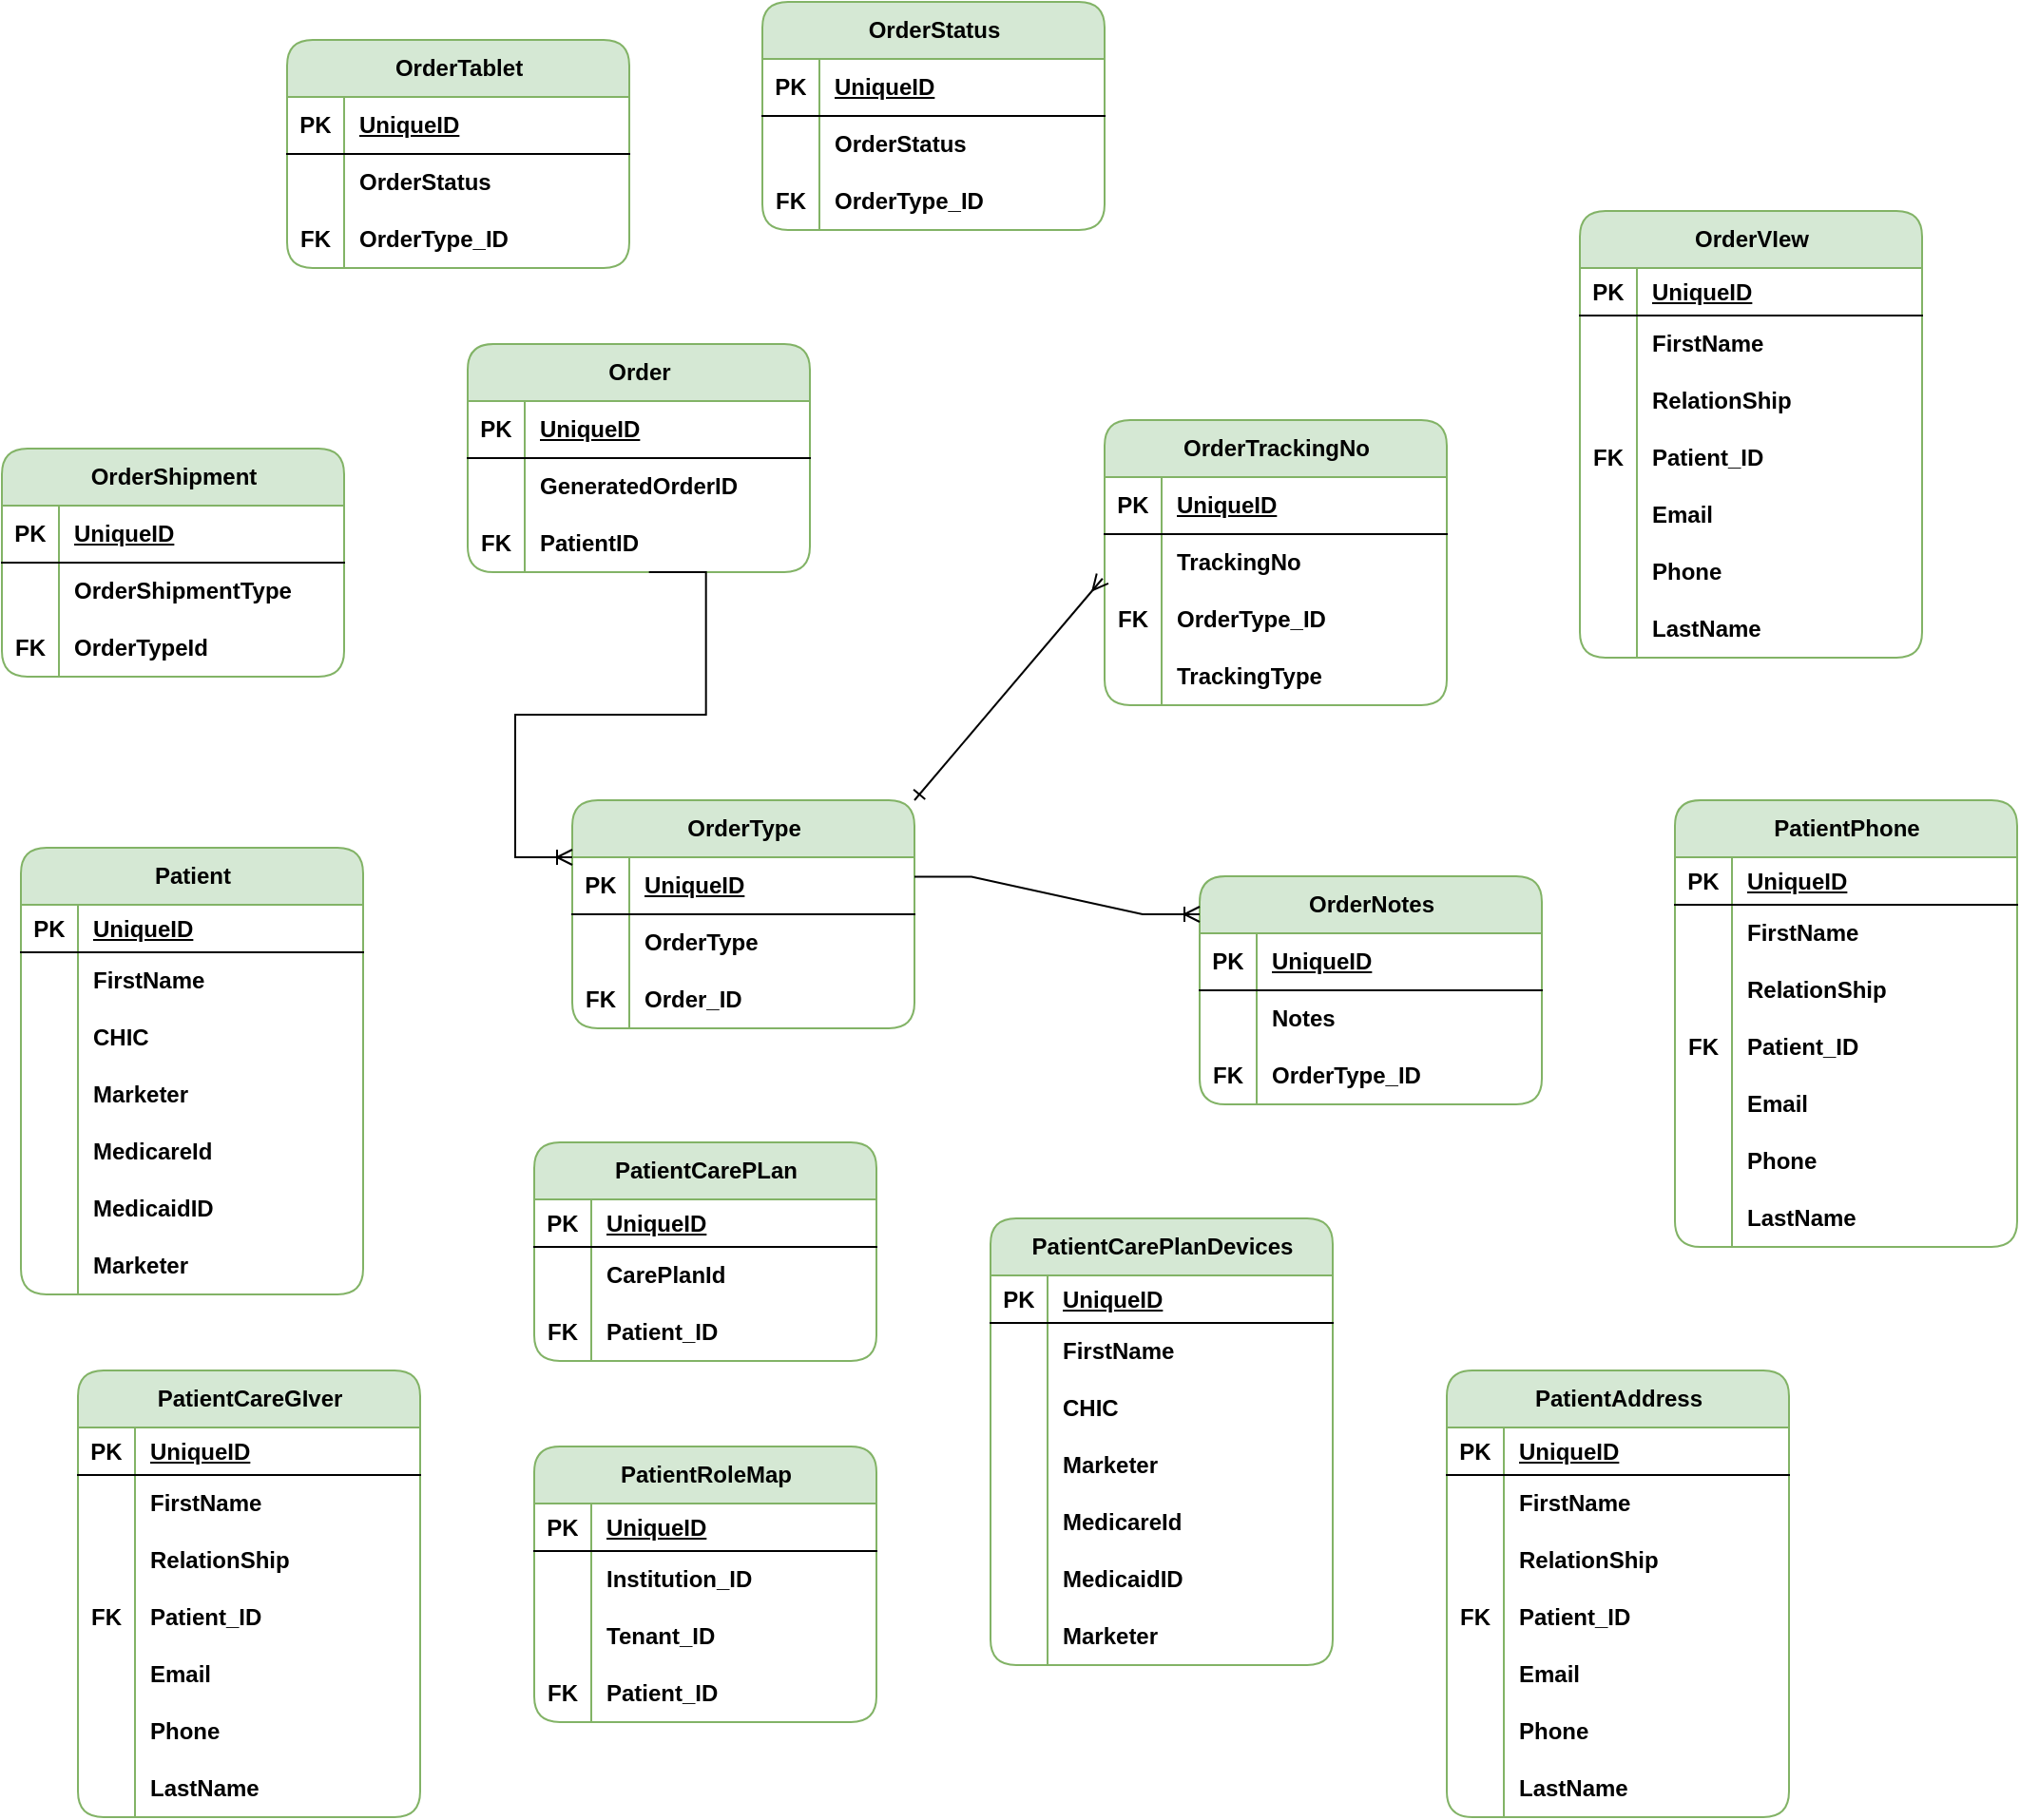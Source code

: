<mxfile version="23.0.2" type="device">
  <diagram id="R2lEEEUBdFMjLlhIrx00" name="Page-1">
    <mxGraphModel dx="1588" dy="920" grid="1" gridSize="10" guides="1" tooltips="1" connect="1" arrows="1" fold="1" page="1" pageScale="1" pageWidth="850" pageHeight="1100" math="0" shadow="0" extFonts="Permanent Marker^https://fonts.googleapis.com/css?family=Permanent+Marker">
      <root>
        <mxCell id="0" />
        <mxCell id="1" parent="0" />
        <mxCell id="Ek1OUbjq0V4yFk_IXZP8-29" value="Order" style="shape=table;startSize=30;container=1;collapsible=1;childLayout=tableLayout;fixedRows=1;rowLines=0;fontStyle=1;align=center;resizeLast=1;html=1;rounded=1;fillColor=#d5e8d4;strokeColor=#82b366;" vertex="1" parent="1">
          <mxGeometry x="245" y="180" width="180" height="120" as="geometry" />
        </mxCell>
        <mxCell id="Ek1OUbjq0V4yFk_IXZP8-30" value="" style="shape=tableRow;horizontal=0;startSize=0;swimlaneHead=0;swimlaneBody=0;fillColor=none;collapsible=0;dropTarget=0;points=[[0,0.5],[1,0.5]];portConstraint=eastwest;top=0;left=0;right=0;bottom=1;" vertex="1" parent="Ek1OUbjq0V4yFk_IXZP8-29">
          <mxGeometry y="30" width="180" height="30" as="geometry" />
        </mxCell>
        <mxCell id="Ek1OUbjq0V4yFk_IXZP8-31" value="PK" style="shape=partialRectangle;connectable=0;fillColor=none;top=0;left=0;bottom=0;right=0;fontStyle=1;overflow=hidden;whiteSpace=wrap;html=1;" vertex="1" parent="Ek1OUbjq0V4yFk_IXZP8-30">
          <mxGeometry width="30" height="30" as="geometry">
            <mxRectangle width="30" height="30" as="alternateBounds" />
          </mxGeometry>
        </mxCell>
        <mxCell id="Ek1OUbjq0V4yFk_IXZP8-32" value="UniqueID" style="shape=partialRectangle;connectable=0;fillColor=none;top=0;left=0;bottom=0;right=0;align=left;spacingLeft=6;fontStyle=5;overflow=hidden;whiteSpace=wrap;html=1;" vertex="1" parent="Ek1OUbjq0V4yFk_IXZP8-30">
          <mxGeometry x="30" width="150" height="30" as="geometry">
            <mxRectangle width="150" height="30" as="alternateBounds" />
          </mxGeometry>
        </mxCell>
        <mxCell id="Ek1OUbjq0V4yFk_IXZP8-33" value="" style="shape=tableRow;horizontal=0;startSize=0;swimlaneHead=0;swimlaneBody=0;fillColor=none;collapsible=0;dropTarget=0;points=[[0,0.5],[1,0.5]];portConstraint=eastwest;top=0;left=0;right=0;bottom=0;" vertex="1" parent="Ek1OUbjq0V4yFk_IXZP8-29">
          <mxGeometry y="60" width="180" height="30" as="geometry" />
        </mxCell>
        <mxCell id="Ek1OUbjq0V4yFk_IXZP8-34" value="" style="shape=partialRectangle;connectable=0;fillColor=none;top=0;left=0;bottom=0;right=0;editable=1;overflow=hidden;whiteSpace=wrap;html=1;" vertex="1" parent="Ek1OUbjq0V4yFk_IXZP8-33">
          <mxGeometry width="30" height="30" as="geometry">
            <mxRectangle width="30" height="30" as="alternateBounds" />
          </mxGeometry>
        </mxCell>
        <mxCell id="Ek1OUbjq0V4yFk_IXZP8-35" value="&lt;b&gt;GeneratedOrderID&lt;/b&gt;" style="shape=partialRectangle;connectable=0;fillColor=none;top=0;left=0;bottom=0;right=0;align=left;spacingLeft=6;overflow=hidden;whiteSpace=wrap;html=1;" vertex="1" parent="Ek1OUbjq0V4yFk_IXZP8-33">
          <mxGeometry x="30" width="150" height="30" as="geometry">
            <mxRectangle width="150" height="30" as="alternateBounds" />
          </mxGeometry>
        </mxCell>
        <mxCell id="Ek1OUbjq0V4yFk_IXZP8-69" value="" style="shape=tableRow;horizontal=0;startSize=0;swimlaneHead=0;swimlaneBody=0;fillColor=none;collapsible=0;dropTarget=0;points=[[0,0.5],[1,0.5]];portConstraint=eastwest;top=0;left=0;right=0;bottom=0;" vertex="1" parent="Ek1OUbjq0V4yFk_IXZP8-29">
          <mxGeometry y="90" width="180" height="30" as="geometry" />
        </mxCell>
        <mxCell id="Ek1OUbjq0V4yFk_IXZP8-70" value="&lt;b&gt;FK&lt;/b&gt;" style="shape=partialRectangle;connectable=0;fillColor=none;top=0;left=0;bottom=0;right=0;fontStyle=0;overflow=hidden;whiteSpace=wrap;html=1;" vertex="1" parent="Ek1OUbjq0V4yFk_IXZP8-69">
          <mxGeometry width="30" height="30" as="geometry">
            <mxRectangle width="30" height="30" as="alternateBounds" />
          </mxGeometry>
        </mxCell>
        <mxCell id="Ek1OUbjq0V4yFk_IXZP8-71" value="&lt;b&gt;PatientID&lt;/b&gt;" style="shape=partialRectangle;connectable=0;fillColor=none;top=0;left=0;bottom=0;right=0;align=left;spacingLeft=6;fontStyle=0;overflow=hidden;whiteSpace=wrap;html=1;" vertex="1" parent="Ek1OUbjq0V4yFk_IXZP8-69">
          <mxGeometry x="30" width="150" height="30" as="geometry">
            <mxRectangle width="150" height="30" as="alternateBounds" />
          </mxGeometry>
        </mxCell>
        <mxCell id="Ek1OUbjq0V4yFk_IXZP8-72" value="OrderShipment" style="shape=table;startSize=30;container=1;collapsible=1;childLayout=tableLayout;fixedRows=1;rowLines=0;fontStyle=1;align=center;resizeLast=1;html=1;fillColor=#d5e8d4;strokeColor=#82b366;rounded=1;" vertex="1" parent="1">
          <mxGeometry y="235" width="180" height="120" as="geometry">
            <mxRectangle x="80" y="300" width="130" height="30" as="alternateBounds" />
          </mxGeometry>
        </mxCell>
        <mxCell id="Ek1OUbjq0V4yFk_IXZP8-73" value="" style="shape=tableRow;horizontal=0;startSize=0;swimlaneHead=0;swimlaneBody=0;fillColor=none;collapsible=0;dropTarget=0;points=[[0,0.5],[1,0.5]];portConstraint=eastwest;top=0;left=0;right=0;bottom=1;" vertex="1" parent="Ek1OUbjq0V4yFk_IXZP8-72">
          <mxGeometry y="30" width="180" height="30" as="geometry" />
        </mxCell>
        <mxCell id="Ek1OUbjq0V4yFk_IXZP8-74" value="PK" style="shape=partialRectangle;connectable=0;fillColor=none;top=0;left=0;bottom=0;right=0;fontStyle=1;overflow=hidden;whiteSpace=wrap;html=1;" vertex="1" parent="Ek1OUbjq0V4yFk_IXZP8-73">
          <mxGeometry width="30" height="30" as="geometry">
            <mxRectangle width="30" height="30" as="alternateBounds" />
          </mxGeometry>
        </mxCell>
        <mxCell id="Ek1OUbjq0V4yFk_IXZP8-75" value="UniqueID" style="shape=partialRectangle;connectable=0;fillColor=none;top=0;left=0;bottom=0;right=0;align=left;spacingLeft=6;fontStyle=5;overflow=hidden;whiteSpace=wrap;html=1;" vertex="1" parent="Ek1OUbjq0V4yFk_IXZP8-73">
          <mxGeometry x="30" width="150" height="30" as="geometry">
            <mxRectangle width="150" height="30" as="alternateBounds" />
          </mxGeometry>
        </mxCell>
        <mxCell id="Ek1OUbjq0V4yFk_IXZP8-76" value="" style="shape=tableRow;horizontal=0;startSize=0;swimlaneHead=0;swimlaneBody=0;fillColor=none;collapsible=0;dropTarget=0;points=[[0,0.5],[1,0.5]];portConstraint=eastwest;top=0;left=0;right=0;bottom=0;" vertex="1" parent="Ek1OUbjq0V4yFk_IXZP8-72">
          <mxGeometry y="60" width="180" height="30" as="geometry" />
        </mxCell>
        <mxCell id="Ek1OUbjq0V4yFk_IXZP8-77" value="" style="shape=partialRectangle;connectable=0;fillColor=none;top=0;left=0;bottom=0;right=0;editable=1;overflow=hidden;whiteSpace=wrap;html=1;" vertex="1" parent="Ek1OUbjq0V4yFk_IXZP8-76">
          <mxGeometry width="30" height="30" as="geometry">
            <mxRectangle width="30" height="30" as="alternateBounds" />
          </mxGeometry>
        </mxCell>
        <mxCell id="Ek1OUbjq0V4yFk_IXZP8-78" value="&lt;b&gt;OrderShipmentType&lt;/b&gt;" style="shape=partialRectangle;connectable=0;fillColor=none;top=0;left=0;bottom=0;right=0;align=left;spacingLeft=6;overflow=hidden;whiteSpace=wrap;html=1;" vertex="1" parent="Ek1OUbjq0V4yFk_IXZP8-76">
          <mxGeometry x="30" width="150" height="30" as="geometry">
            <mxRectangle width="150" height="30" as="alternateBounds" />
          </mxGeometry>
        </mxCell>
        <mxCell id="Ek1OUbjq0V4yFk_IXZP8-86" value="" style="shape=tableRow;horizontal=0;startSize=0;swimlaneHead=0;swimlaneBody=0;fillColor=none;collapsible=0;dropTarget=0;points=[[0,0.5],[1,0.5]];portConstraint=eastwest;top=0;left=0;right=0;bottom=0;" vertex="1" parent="Ek1OUbjq0V4yFk_IXZP8-72">
          <mxGeometry y="90" width="180" height="30" as="geometry" />
        </mxCell>
        <mxCell id="Ek1OUbjq0V4yFk_IXZP8-87" value="&lt;b&gt;FK&lt;/b&gt;" style="shape=partialRectangle;connectable=0;fillColor=none;top=0;left=0;bottom=0;right=0;fontStyle=0;overflow=hidden;whiteSpace=wrap;html=1;" vertex="1" parent="Ek1OUbjq0V4yFk_IXZP8-86">
          <mxGeometry width="30" height="30" as="geometry">
            <mxRectangle width="30" height="30" as="alternateBounds" />
          </mxGeometry>
        </mxCell>
        <mxCell id="Ek1OUbjq0V4yFk_IXZP8-88" value="&lt;b&gt;OrderTypeId&lt;/b&gt;" style="shape=partialRectangle;connectable=0;fillColor=none;top=0;left=0;bottom=0;right=0;align=left;spacingLeft=6;fontStyle=0;overflow=hidden;whiteSpace=wrap;html=1;" vertex="1" parent="Ek1OUbjq0V4yFk_IXZP8-86">
          <mxGeometry x="30" width="150" height="30" as="geometry">
            <mxRectangle width="150" height="30" as="alternateBounds" />
          </mxGeometry>
        </mxCell>
        <mxCell id="Ek1OUbjq0V4yFk_IXZP8-110" value="OrderType" style="shape=table;startSize=30;container=1;collapsible=1;childLayout=tableLayout;fixedRows=1;rowLines=0;fontStyle=1;align=center;resizeLast=1;html=1;rounded=1;fillColor=#d5e8d4;strokeColor=#82b366;" vertex="1" parent="1">
          <mxGeometry x="300" y="420" width="180" height="120" as="geometry">
            <mxRectangle x="80" y="300" width="130" height="30" as="alternateBounds" />
          </mxGeometry>
        </mxCell>
        <mxCell id="Ek1OUbjq0V4yFk_IXZP8-111" value="" style="shape=tableRow;horizontal=0;startSize=0;swimlaneHead=0;swimlaneBody=0;fillColor=none;collapsible=0;dropTarget=0;points=[[0,0.5],[1,0.5]];portConstraint=eastwest;top=0;left=0;right=0;bottom=1;" vertex="1" parent="Ek1OUbjq0V4yFk_IXZP8-110">
          <mxGeometry y="30" width="180" height="30" as="geometry" />
        </mxCell>
        <mxCell id="Ek1OUbjq0V4yFk_IXZP8-112" value="PK" style="shape=partialRectangle;connectable=0;fillColor=none;top=0;left=0;bottom=0;right=0;fontStyle=1;overflow=hidden;whiteSpace=wrap;html=1;" vertex="1" parent="Ek1OUbjq0V4yFk_IXZP8-111">
          <mxGeometry width="30" height="30" as="geometry">
            <mxRectangle width="30" height="30" as="alternateBounds" />
          </mxGeometry>
        </mxCell>
        <mxCell id="Ek1OUbjq0V4yFk_IXZP8-113" value="UniqueID" style="shape=partialRectangle;connectable=0;fillColor=none;top=0;left=0;bottom=0;right=0;align=left;spacingLeft=6;fontStyle=5;overflow=hidden;whiteSpace=wrap;html=1;" vertex="1" parent="Ek1OUbjq0V4yFk_IXZP8-111">
          <mxGeometry x="30" width="150" height="30" as="geometry">
            <mxRectangle width="150" height="30" as="alternateBounds" />
          </mxGeometry>
        </mxCell>
        <mxCell id="Ek1OUbjq0V4yFk_IXZP8-114" value="" style="shape=tableRow;horizontal=0;startSize=0;swimlaneHead=0;swimlaneBody=0;fillColor=none;collapsible=0;dropTarget=0;points=[[0,0.5],[1,0.5]];portConstraint=eastwest;top=0;left=0;right=0;bottom=0;" vertex="1" parent="Ek1OUbjq0V4yFk_IXZP8-110">
          <mxGeometry y="60" width="180" height="30" as="geometry" />
        </mxCell>
        <mxCell id="Ek1OUbjq0V4yFk_IXZP8-115" value="" style="shape=partialRectangle;connectable=0;fillColor=none;top=0;left=0;bottom=0;right=0;editable=1;overflow=hidden;whiteSpace=wrap;html=1;" vertex="1" parent="Ek1OUbjq0V4yFk_IXZP8-114">
          <mxGeometry width="30" height="30" as="geometry">
            <mxRectangle width="30" height="30" as="alternateBounds" />
          </mxGeometry>
        </mxCell>
        <mxCell id="Ek1OUbjq0V4yFk_IXZP8-116" value="&lt;b&gt;OrderType&lt;/b&gt;" style="shape=partialRectangle;connectable=0;fillColor=none;top=0;left=0;bottom=0;right=0;align=left;spacingLeft=6;overflow=hidden;whiteSpace=wrap;html=1;" vertex="1" parent="Ek1OUbjq0V4yFk_IXZP8-114">
          <mxGeometry x="30" width="150" height="30" as="geometry">
            <mxRectangle width="150" height="30" as="alternateBounds" />
          </mxGeometry>
        </mxCell>
        <mxCell id="Ek1OUbjq0V4yFk_IXZP8-117" value="" style="shape=tableRow;horizontal=0;startSize=0;swimlaneHead=0;swimlaneBody=0;fillColor=none;collapsible=0;dropTarget=0;points=[[0,0.5],[1,0.5]];portConstraint=eastwest;top=0;left=0;right=0;bottom=0;" vertex="1" parent="Ek1OUbjq0V4yFk_IXZP8-110">
          <mxGeometry y="90" width="180" height="30" as="geometry" />
        </mxCell>
        <mxCell id="Ek1OUbjq0V4yFk_IXZP8-118" value="&lt;b&gt;FK&lt;/b&gt;" style="shape=partialRectangle;connectable=0;fillColor=none;top=0;left=0;bottom=0;right=0;fontStyle=0;overflow=hidden;whiteSpace=wrap;html=1;" vertex="1" parent="Ek1OUbjq0V4yFk_IXZP8-117">
          <mxGeometry width="30" height="30" as="geometry">
            <mxRectangle width="30" height="30" as="alternateBounds" />
          </mxGeometry>
        </mxCell>
        <mxCell id="Ek1OUbjq0V4yFk_IXZP8-119" value="&lt;b&gt;Order_ID&lt;/b&gt;" style="shape=partialRectangle;connectable=0;fillColor=none;top=0;left=0;bottom=0;right=0;align=left;spacingLeft=6;fontStyle=0;overflow=hidden;whiteSpace=wrap;html=1;" vertex="1" parent="Ek1OUbjq0V4yFk_IXZP8-117">
          <mxGeometry x="30" width="150" height="30" as="geometry">
            <mxRectangle width="150" height="30" as="alternateBounds" />
          </mxGeometry>
        </mxCell>
        <mxCell id="Ek1OUbjq0V4yFk_IXZP8-120" value="OrderNotes" style="shape=table;startSize=30;container=1;collapsible=1;childLayout=tableLayout;fixedRows=1;rowLines=0;fontStyle=1;align=center;resizeLast=1;html=1;rounded=1;shadow=0;fillColor=#d5e8d4;strokeColor=#82b366;" vertex="1" parent="1">
          <mxGeometry x="630" y="460" width="180" height="120" as="geometry">
            <mxRectangle x="80" y="300" width="130" height="30" as="alternateBounds" />
          </mxGeometry>
        </mxCell>
        <mxCell id="Ek1OUbjq0V4yFk_IXZP8-121" value="" style="shape=tableRow;horizontal=0;startSize=0;swimlaneHead=0;swimlaneBody=0;fillColor=none;collapsible=0;dropTarget=0;points=[[0,0.5],[1,0.5]];portConstraint=eastwest;top=0;left=0;right=0;bottom=1;" vertex="1" parent="Ek1OUbjq0V4yFk_IXZP8-120">
          <mxGeometry y="30" width="180" height="30" as="geometry" />
        </mxCell>
        <mxCell id="Ek1OUbjq0V4yFk_IXZP8-122" value="PK" style="shape=partialRectangle;connectable=0;fillColor=none;top=0;left=0;bottom=0;right=0;fontStyle=1;overflow=hidden;whiteSpace=wrap;html=1;" vertex="1" parent="Ek1OUbjq0V4yFk_IXZP8-121">
          <mxGeometry width="30" height="30" as="geometry">
            <mxRectangle width="30" height="30" as="alternateBounds" />
          </mxGeometry>
        </mxCell>
        <mxCell id="Ek1OUbjq0V4yFk_IXZP8-123" value="UniqueID" style="shape=partialRectangle;connectable=0;fillColor=none;top=0;left=0;bottom=0;right=0;align=left;spacingLeft=6;fontStyle=5;overflow=hidden;whiteSpace=wrap;html=1;" vertex="1" parent="Ek1OUbjq0V4yFk_IXZP8-121">
          <mxGeometry x="30" width="150" height="30" as="geometry">
            <mxRectangle width="150" height="30" as="alternateBounds" />
          </mxGeometry>
        </mxCell>
        <mxCell id="Ek1OUbjq0V4yFk_IXZP8-124" value="" style="shape=tableRow;horizontal=0;startSize=0;swimlaneHead=0;swimlaneBody=0;fillColor=none;collapsible=0;dropTarget=0;points=[[0,0.5],[1,0.5]];portConstraint=eastwest;top=0;left=0;right=0;bottom=0;" vertex="1" parent="Ek1OUbjq0V4yFk_IXZP8-120">
          <mxGeometry y="60" width="180" height="30" as="geometry" />
        </mxCell>
        <mxCell id="Ek1OUbjq0V4yFk_IXZP8-125" value="" style="shape=partialRectangle;connectable=0;fillColor=none;top=0;left=0;bottom=0;right=0;editable=1;overflow=hidden;whiteSpace=wrap;html=1;" vertex="1" parent="Ek1OUbjq0V4yFk_IXZP8-124">
          <mxGeometry width="30" height="30" as="geometry">
            <mxRectangle width="30" height="30" as="alternateBounds" />
          </mxGeometry>
        </mxCell>
        <mxCell id="Ek1OUbjq0V4yFk_IXZP8-126" value="&lt;b&gt;Notes&lt;/b&gt;" style="shape=partialRectangle;connectable=0;fillColor=none;top=0;left=0;bottom=0;right=0;align=left;spacingLeft=6;overflow=hidden;whiteSpace=wrap;html=1;" vertex="1" parent="Ek1OUbjq0V4yFk_IXZP8-124">
          <mxGeometry x="30" width="150" height="30" as="geometry">
            <mxRectangle width="150" height="30" as="alternateBounds" />
          </mxGeometry>
        </mxCell>
        <mxCell id="Ek1OUbjq0V4yFk_IXZP8-127" value="" style="shape=tableRow;horizontal=0;startSize=0;swimlaneHead=0;swimlaneBody=0;fillColor=none;collapsible=0;dropTarget=0;points=[[0,0.5],[1,0.5]];portConstraint=eastwest;top=0;left=0;right=0;bottom=0;" vertex="1" parent="Ek1OUbjq0V4yFk_IXZP8-120">
          <mxGeometry y="90" width="180" height="30" as="geometry" />
        </mxCell>
        <mxCell id="Ek1OUbjq0V4yFk_IXZP8-128" value="&lt;b&gt;FK&lt;/b&gt;" style="shape=partialRectangle;connectable=0;fillColor=none;top=0;left=0;bottom=0;right=0;fontStyle=0;overflow=hidden;whiteSpace=wrap;html=1;" vertex="1" parent="Ek1OUbjq0V4yFk_IXZP8-127">
          <mxGeometry width="30" height="30" as="geometry">
            <mxRectangle width="30" height="30" as="alternateBounds" />
          </mxGeometry>
        </mxCell>
        <mxCell id="Ek1OUbjq0V4yFk_IXZP8-129" value="&lt;b&gt;OrderType_ID&lt;/b&gt;" style="shape=partialRectangle;connectable=0;fillColor=none;top=0;left=0;bottom=0;right=0;align=left;spacingLeft=6;fontStyle=0;overflow=hidden;whiteSpace=wrap;html=1;" vertex="1" parent="Ek1OUbjq0V4yFk_IXZP8-127">
          <mxGeometry x="30" width="150" height="30" as="geometry">
            <mxRectangle width="150" height="30" as="alternateBounds" />
          </mxGeometry>
        </mxCell>
        <mxCell id="Ek1OUbjq0V4yFk_IXZP8-130" value="OrderTrackingNo" style="shape=table;startSize=30;container=1;collapsible=1;childLayout=tableLayout;fixedRows=1;rowLines=0;fontStyle=1;align=center;resizeLast=1;html=1;rounded=1;fillColor=#d5e8d4;strokeColor=#82b366;" vertex="1" parent="1">
          <mxGeometry x="580" y="220" width="180" height="150" as="geometry">
            <mxRectangle x="80" y="300" width="130" height="30" as="alternateBounds" />
          </mxGeometry>
        </mxCell>
        <mxCell id="Ek1OUbjq0V4yFk_IXZP8-131" value="" style="shape=tableRow;horizontal=0;startSize=0;swimlaneHead=0;swimlaneBody=0;fillColor=none;collapsible=0;dropTarget=0;points=[[0,0.5],[1,0.5]];portConstraint=eastwest;top=0;left=0;right=0;bottom=1;" vertex="1" parent="Ek1OUbjq0V4yFk_IXZP8-130">
          <mxGeometry y="30" width="180" height="30" as="geometry" />
        </mxCell>
        <mxCell id="Ek1OUbjq0V4yFk_IXZP8-132" value="PK" style="shape=partialRectangle;connectable=0;fillColor=none;top=0;left=0;bottom=0;right=0;fontStyle=1;overflow=hidden;whiteSpace=wrap;html=1;" vertex="1" parent="Ek1OUbjq0V4yFk_IXZP8-131">
          <mxGeometry width="30" height="30" as="geometry">
            <mxRectangle width="30" height="30" as="alternateBounds" />
          </mxGeometry>
        </mxCell>
        <mxCell id="Ek1OUbjq0V4yFk_IXZP8-133" value="UniqueID" style="shape=partialRectangle;connectable=0;fillColor=none;top=0;left=0;bottom=0;right=0;align=left;spacingLeft=6;fontStyle=5;overflow=hidden;whiteSpace=wrap;html=1;" vertex="1" parent="Ek1OUbjq0V4yFk_IXZP8-131">
          <mxGeometry x="30" width="150" height="30" as="geometry">
            <mxRectangle width="150" height="30" as="alternateBounds" />
          </mxGeometry>
        </mxCell>
        <mxCell id="Ek1OUbjq0V4yFk_IXZP8-134" value="" style="shape=tableRow;horizontal=0;startSize=0;swimlaneHead=0;swimlaneBody=0;fillColor=none;collapsible=0;dropTarget=0;points=[[0,0.5],[1,0.5]];portConstraint=eastwest;top=0;left=0;right=0;bottom=0;" vertex="1" parent="Ek1OUbjq0V4yFk_IXZP8-130">
          <mxGeometry y="60" width="180" height="30" as="geometry" />
        </mxCell>
        <mxCell id="Ek1OUbjq0V4yFk_IXZP8-135" value="" style="shape=partialRectangle;connectable=0;fillColor=none;top=0;left=0;bottom=0;right=0;editable=1;overflow=hidden;whiteSpace=wrap;html=1;" vertex="1" parent="Ek1OUbjq0V4yFk_IXZP8-134">
          <mxGeometry width="30" height="30" as="geometry">
            <mxRectangle width="30" height="30" as="alternateBounds" />
          </mxGeometry>
        </mxCell>
        <mxCell id="Ek1OUbjq0V4yFk_IXZP8-136" value="&lt;b&gt;TrackingNo&lt;/b&gt;" style="shape=partialRectangle;connectable=0;fillColor=none;top=0;left=0;bottom=0;right=0;align=left;spacingLeft=6;overflow=hidden;whiteSpace=wrap;html=1;" vertex="1" parent="Ek1OUbjq0V4yFk_IXZP8-134">
          <mxGeometry x="30" width="150" height="30" as="geometry">
            <mxRectangle width="150" height="30" as="alternateBounds" />
          </mxGeometry>
        </mxCell>
        <mxCell id="Ek1OUbjq0V4yFk_IXZP8-137" value="" style="shape=tableRow;horizontal=0;startSize=0;swimlaneHead=0;swimlaneBody=0;fillColor=none;collapsible=0;dropTarget=0;points=[[0,0.5],[1,0.5]];portConstraint=eastwest;top=0;left=0;right=0;bottom=0;" vertex="1" parent="Ek1OUbjq0V4yFk_IXZP8-130">
          <mxGeometry y="90" width="180" height="30" as="geometry" />
        </mxCell>
        <mxCell id="Ek1OUbjq0V4yFk_IXZP8-138" value="&lt;b&gt;FK&lt;/b&gt;" style="shape=partialRectangle;connectable=0;fillColor=none;top=0;left=0;bottom=0;right=0;fontStyle=0;overflow=hidden;whiteSpace=wrap;html=1;" vertex="1" parent="Ek1OUbjq0V4yFk_IXZP8-137">
          <mxGeometry width="30" height="30" as="geometry">
            <mxRectangle width="30" height="30" as="alternateBounds" />
          </mxGeometry>
        </mxCell>
        <mxCell id="Ek1OUbjq0V4yFk_IXZP8-139" value="&lt;b&gt;OrderType_ID&lt;/b&gt;" style="shape=partialRectangle;connectable=0;fillColor=none;top=0;left=0;bottom=0;right=0;align=left;spacingLeft=6;fontStyle=0;overflow=hidden;whiteSpace=wrap;html=1;" vertex="1" parent="Ek1OUbjq0V4yFk_IXZP8-137">
          <mxGeometry x="30" width="150" height="30" as="geometry">
            <mxRectangle width="150" height="30" as="alternateBounds" />
          </mxGeometry>
        </mxCell>
        <mxCell id="Ek1OUbjq0V4yFk_IXZP8-140" value="" style="shape=tableRow;horizontal=0;startSize=0;swimlaneHead=0;swimlaneBody=0;fillColor=none;collapsible=0;dropTarget=0;points=[[0,0.5],[1,0.5]];portConstraint=eastwest;top=0;left=0;right=0;bottom=0;" vertex="1" parent="Ek1OUbjq0V4yFk_IXZP8-130">
          <mxGeometry y="120" width="180" height="30" as="geometry" />
        </mxCell>
        <mxCell id="Ek1OUbjq0V4yFk_IXZP8-141" value="" style="shape=partialRectangle;connectable=0;fillColor=none;top=0;left=0;bottom=0;right=0;editable=1;overflow=hidden;whiteSpace=wrap;html=1;" vertex="1" parent="Ek1OUbjq0V4yFk_IXZP8-140">
          <mxGeometry width="30" height="30" as="geometry">
            <mxRectangle width="30" height="30" as="alternateBounds" />
          </mxGeometry>
        </mxCell>
        <mxCell id="Ek1OUbjq0V4yFk_IXZP8-142" value="&lt;b&gt;TrackingType&lt;/b&gt;" style="shape=partialRectangle;connectable=0;fillColor=none;top=0;left=0;bottom=0;right=0;align=left;spacingLeft=6;overflow=hidden;whiteSpace=wrap;html=1;" vertex="1" parent="Ek1OUbjq0V4yFk_IXZP8-140">
          <mxGeometry x="30" width="150" height="30" as="geometry">
            <mxRectangle width="150" height="30" as="alternateBounds" />
          </mxGeometry>
        </mxCell>
        <mxCell id="Ek1OUbjq0V4yFk_IXZP8-143" value="OrderStatus" style="shape=table;startSize=30;container=1;collapsible=1;childLayout=tableLayout;fixedRows=1;rowLines=0;fontStyle=1;align=center;resizeLast=1;html=1;rounded=1;fillColor=#d5e8d4;strokeColor=#82b366;" vertex="1" parent="1">
          <mxGeometry x="400" width="180" height="120" as="geometry">
            <mxRectangle x="80" y="300" width="130" height="30" as="alternateBounds" />
          </mxGeometry>
        </mxCell>
        <mxCell id="Ek1OUbjq0V4yFk_IXZP8-144" value="" style="shape=tableRow;horizontal=0;startSize=0;swimlaneHead=0;swimlaneBody=0;fillColor=none;collapsible=0;dropTarget=0;points=[[0,0.5],[1,0.5]];portConstraint=eastwest;top=0;left=0;right=0;bottom=1;" vertex="1" parent="Ek1OUbjq0V4yFk_IXZP8-143">
          <mxGeometry y="30" width="180" height="30" as="geometry" />
        </mxCell>
        <mxCell id="Ek1OUbjq0V4yFk_IXZP8-145" value="PK" style="shape=partialRectangle;connectable=0;fillColor=none;top=0;left=0;bottom=0;right=0;fontStyle=1;overflow=hidden;whiteSpace=wrap;html=1;" vertex="1" parent="Ek1OUbjq0V4yFk_IXZP8-144">
          <mxGeometry width="30" height="30" as="geometry">
            <mxRectangle width="30" height="30" as="alternateBounds" />
          </mxGeometry>
        </mxCell>
        <mxCell id="Ek1OUbjq0V4yFk_IXZP8-146" value="UniqueID" style="shape=partialRectangle;connectable=0;fillColor=none;top=0;left=0;bottom=0;right=0;align=left;spacingLeft=6;fontStyle=5;overflow=hidden;whiteSpace=wrap;html=1;" vertex="1" parent="Ek1OUbjq0V4yFk_IXZP8-144">
          <mxGeometry x="30" width="150" height="30" as="geometry">
            <mxRectangle width="150" height="30" as="alternateBounds" />
          </mxGeometry>
        </mxCell>
        <mxCell id="Ek1OUbjq0V4yFk_IXZP8-147" value="" style="shape=tableRow;horizontal=0;startSize=0;swimlaneHead=0;swimlaneBody=0;fillColor=none;collapsible=0;dropTarget=0;points=[[0,0.5],[1,0.5]];portConstraint=eastwest;top=0;left=0;right=0;bottom=0;" vertex="1" parent="Ek1OUbjq0V4yFk_IXZP8-143">
          <mxGeometry y="60" width="180" height="30" as="geometry" />
        </mxCell>
        <mxCell id="Ek1OUbjq0V4yFk_IXZP8-148" value="" style="shape=partialRectangle;connectable=0;fillColor=none;top=0;left=0;bottom=0;right=0;editable=1;overflow=hidden;whiteSpace=wrap;html=1;" vertex="1" parent="Ek1OUbjq0V4yFk_IXZP8-147">
          <mxGeometry width="30" height="30" as="geometry">
            <mxRectangle width="30" height="30" as="alternateBounds" />
          </mxGeometry>
        </mxCell>
        <mxCell id="Ek1OUbjq0V4yFk_IXZP8-149" value="&lt;b&gt;OrderStatus&lt;/b&gt;" style="shape=partialRectangle;connectable=0;fillColor=none;top=0;left=0;bottom=0;right=0;align=left;spacingLeft=6;overflow=hidden;whiteSpace=wrap;html=1;" vertex="1" parent="Ek1OUbjq0V4yFk_IXZP8-147">
          <mxGeometry x="30" width="150" height="30" as="geometry">
            <mxRectangle width="150" height="30" as="alternateBounds" />
          </mxGeometry>
        </mxCell>
        <mxCell id="Ek1OUbjq0V4yFk_IXZP8-150" value="" style="shape=tableRow;horizontal=0;startSize=0;swimlaneHead=0;swimlaneBody=0;fillColor=none;collapsible=0;dropTarget=0;points=[[0,0.5],[1,0.5]];portConstraint=eastwest;top=0;left=0;right=0;bottom=0;" vertex="1" parent="Ek1OUbjq0V4yFk_IXZP8-143">
          <mxGeometry y="90" width="180" height="30" as="geometry" />
        </mxCell>
        <mxCell id="Ek1OUbjq0V4yFk_IXZP8-151" value="&lt;b&gt;FK&lt;/b&gt;" style="shape=partialRectangle;connectable=0;fillColor=none;top=0;left=0;bottom=0;right=0;fontStyle=0;overflow=hidden;whiteSpace=wrap;html=1;" vertex="1" parent="Ek1OUbjq0V4yFk_IXZP8-150">
          <mxGeometry width="30" height="30" as="geometry">
            <mxRectangle width="30" height="30" as="alternateBounds" />
          </mxGeometry>
        </mxCell>
        <mxCell id="Ek1OUbjq0V4yFk_IXZP8-152" value="&lt;b&gt;OrderType_ID&lt;/b&gt;" style="shape=partialRectangle;connectable=0;fillColor=none;top=0;left=0;bottom=0;right=0;align=left;spacingLeft=6;fontStyle=0;overflow=hidden;whiteSpace=wrap;html=1;" vertex="1" parent="Ek1OUbjq0V4yFk_IXZP8-150">
          <mxGeometry x="30" width="150" height="30" as="geometry">
            <mxRectangle width="150" height="30" as="alternateBounds" />
          </mxGeometry>
        </mxCell>
        <mxCell id="Ek1OUbjq0V4yFk_IXZP8-156" value="OrderTablet" style="shape=table;startSize=30;container=1;collapsible=1;childLayout=tableLayout;fixedRows=1;rowLines=0;fontStyle=1;align=center;resizeLast=1;html=1;rounded=1;fillColor=#d5e8d4;strokeColor=#82b366;" vertex="1" parent="1">
          <mxGeometry x="150" y="20" width="180" height="120" as="geometry">
            <mxRectangle x="80" y="300" width="130" height="30" as="alternateBounds" />
          </mxGeometry>
        </mxCell>
        <mxCell id="Ek1OUbjq0V4yFk_IXZP8-157" value="" style="shape=tableRow;horizontal=0;startSize=0;swimlaneHead=0;swimlaneBody=0;fillColor=none;collapsible=0;dropTarget=0;points=[[0,0.5],[1,0.5]];portConstraint=eastwest;top=0;left=0;right=0;bottom=1;" vertex="1" parent="Ek1OUbjq0V4yFk_IXZP8-156">
          <mxGeometry y="30" width="180" height="30" as="geometry" />
        </mxCell>
        <mxCell id="Ek1OUbjq0V4yFk_IXZP8-158" value="PK" style="shape=partialRectangle;connectable=0;fillColor=none;top=0;left=0;bottom=0;right=0;fontStyle=1;overflow=hidden;whiteSpace=wrap;html=1;" vertex="1" parent="Ek1OUbjq0V4yFk_IXZP8-157">
          <mxGeometry width="30" height="30" as="geometry">
            <mxRectangle width="30" height="30" as="alternateBounds" />
          </mxGeometry>
        </mxCell>
        <mxCell id="Ek1OUbjq0V4yFk_IXZP8-159" value="UniqueID" style="shape=partialRectangle;connectable=0;fillColor=none;top=0;left=0;bottom=0;right=0;align=left;spacingLeft=6;fontStyle=5;overflow=hidden;whiteSpace=wrap;html=1;" vertex="1" parent="Ek1OUbjq0V4yFk_IXZP8-157">
          <mxGeometry x="30" width="150" height="30" as="geometry">
            <mxRectangle width="150" height="30" as="alternateBounds" />
          </mxGeometry>
        </mxCell>
        <mxCell id="Ek1OUbjq0V4yFk_IXZP8-160" value="" style="shape=tableRow;horizontal=0;startSize=0;swimlaneHead=0;swimlaneBody=0;fillColor=none;collapsible=0;dropTarget=0;points=[[0,0.5],[1,0.5]];portConstraint=eastwest;top=0;left=0;right=0;bottom=0;" vertex="1" parent="Ek1OUbjq0V4yFk_IXZP8-156">
          <mxGeometry y="60" width="180" height="30" as="geometry" />
        </mxCell>
        <mxCell id="Ek1OUbjq0V4yFk_IXZP8-161" value="" style="shape=partialRectangle;connectable=0;fillColor=none;top=0;left=0;bottom=0;right=0;editable=1;overflow=hidden;whiteSpace=wrap;html=1;" vertex="1" parent="Ek1OUbjq0V4yFk_IXZP8-160">
          <mxGeometry width="30" height="30" as="geometry">
            <mxRectangle width="30" height="30" as="alternateBounds" />
          </mxGeometry>
        </mxCell>
        <mxCell id="Ek1OUbjq0V4yFk_IXZP8-162" value="&lt;b&gt;OrderStatus&lt;/b&gt;" style="shape=partialRectangle;connectable=0;fillColor=none;top=0;left=0;bottom=0;right=0;align=left;spacingLeft=6;overflow=hidden;whiteSpace=wrap;html=1;" vertex="1" parent="Ek1OUbjq0V4yFk_IXZP8-160">
          <mxGeometry x="30" width="150" height="30" as="geometry">
            <mxRectangle width="150" height="30" as="alternateBounds" />
          </mxGeometry>
        </mxCell>
        <mxCell id="Ek1OUbjq0V4yFk_IXZP8-163" value="" style="shape=tableRow;horizontal=0;startSize=0;swimlaneHead=0;swimlaneBody=0;fillColor=none;collapsible=0;dropTarget=0;points=[[0,0.5],[1,0.5]];portConstraint=eastwest;top=0;left=0;right=0;bottom=0;" vertex="1" parent="Ek1OUbjq0V4yFk_IXZP8-156">
          <mxGeometry y="90" width="180" height="30" as="geometry" />
        </mxCell>
        <mxCell id="Ek1OUbjq0V4yFk_IXZP8-164" value="&lt;b&gt;FK&lt;/b&gt;" style="shape=partialRectangle;connectable=0;fillColor=none;top=0;left=0;bottom=0;right=0;fontStyle=0;overflow=hidden;whiteSpace=wrap;html=1;" vertex="1" parent="Ek1OUbjq0V4yFk_IXZP8-163">
          <mxGeometry width="30" height="30" as="geometry">
            <mxRectangle width="30" height="30" as="alternateBounds" />
          </mxGeometry>
        </mxCell>
        <mxCell id="Ek1OUbjq0V4yFk_IXZP8-165" value="&lt;b&gt;OrderType_ID&lt;/b&gt;" style="shape=partialRectangle;connectable=0;fillColor=none;top=0;left=0;bottom=0;right=0;align=left;spacingLeft=6;fontStyle=0;overflow=hidden;whiteSpace=wrap;html=1;" vertex="1" parent="Ek1OUbjq0V4yFk_IXZP8-163">
          <mxGeometry x="30" width="150" height="30" as="geometry">
            <mxRectangle width="150" height="30" as="alternateBounds" />
          </mxGeometry>
        </mxCell>
        <mxCell id="Ek1OUbjq0V4yFk_IXZP8-166" value="" style="edgeStyle=entityRelationEdgeStyle;fontSize=12;html=1;endArrow=ERoneToMany;rounded=0;exitX=0.113;exitY=1.189;exitDx=0;exitDy=0;exitPerimeter=0;" edge="1" parent="1">
          <mxGeometry width="100" height="100" relative="1" as="geometry">
            <mxPoint x="340.34" y="300.0" as="sourcePoint" />
            <mxPoint x="300" y="450" as="targetPoint" />
          </mxGeometry>
        </mxCell>
        <mxCell id="Ek1OUbjq0V4yFk_IXZP8-167" value="" style="edgeStyle=entityRelationEdgeStyle;fontSize=12;html=1;endArrow=ERoneToMany;rounded=0;" edge="1" parent="1">
          <mxGeometry width="100" height="100" relative="1" as="geometry">
            <mxPoint x="480" y="460.28" as="sourcePoint" />
            <mxPoint x="630" y="480" as="targetPoint" />
          </mxGeometry>
        </mxCell>
        <mxCell id="Ek1OUbjq0V4yFk_IXZP8-168" value="" style="endArrow=ERmany;html=1;rounded=1;entryX=-0.006;entryY=0.779;entryDx=0;entryDy=0;entryPerimeter=0;exitX=1;exitY=0;exitDx=0;exitDy=0;curved=0;startArrow=ERone;startFill=0;endFill=0;" edge="1" parent="1" source="Ek1OUbjq0V4yFk_IXZP8-110" target="Ek1OUbjq0V4yFk_IXZP8-134">
          <mxGeometry width="50" height="50" relative="1" as="geometry">
            <mxPoint x="380" y="450" as="sourcePoint" />
            <mxPoint x="430" y="400" as="targetPoint" />
          </mxGeometry>
        </mxCell>
        <mxCell id="Ek1OUbjq0V4yFk_IXZP8-169" value="Patient" style="shape=table;startSize=30;container=1;collapsible=1;childLayout=tableLayout;fixedRows=1;rowLines=0;fontStyle=1;align=center;resizeLast=1;html=1;rounded=1;fillColor=#d5e8d4;strokeColor=#82b366;" vertex="1" parent="1">
          <mxGeometry x="10" y="445" width="180" height="235" as="geometry">
            <mxRectangle x="80" y="300" width="130" height="30" as="alternateBounds" />
          </mxGeometry>
        </mxCell>
        <mxCell id="Ek1OUbjq0V4yFk_IXZP8-170" value="" style="shape=tableRow;horizontal=0;startSize=0;swimlaneHead=0;swimlaneBody=0;fillColor=none;collapsible=0;dropTarget=0;points=[[0,0.5],[1,0.5]];portConstraint=eastwest;top=0;left=0;right=0;bottom=1;" vertex="1" parent="Ek1OUbjq0V4yFk_IXZP8-169">
          <mxGeometry y="30" width="180" height="25" as="geometry" />
        </mxCell>
        <mxCell id="Ek1OUbjq0V4yFk_IXZP8-171" value="PK" style="shape=partialRectangle;connectable=0;fillColor=none;top=0;left=0;bottom=0;right=0;fontStyle=1;overflow=hidden;whiteSpace=wrap;html=1;" vertex="1" parent="Ek1OUbjq0V4yFk_IXZP8-170">
          <mxGeometry width="30" height="25" as="geometry">
            <mxRectangle width="30" height="25" as="alternateBounds" />
          </mxGeometry>
        </mxCell>
        <mxCell id="Ek1OUbjq0V4yFk_IXZP8-172" value="UniqueID" style="shape=partialRectangle;connectable=0;fillColor=none;top=0;left=0;bottom=0;right=0;align=left;spacingLeft=6;fontStyle=5;overflow=hidden;whiteSpace=wrap;html=1;" vertex="1" parent="Ek1OUbjq0V4yFk_IXZP8-170">
          <mxGeometry x="30" width="150" height="25" as="geometry">
            <mxRectangle width="150" height="25" as="alternateBounds" />
          </mxGeometry>
        </mxCell>
        <mxCell id="Ek1OUbjq0V4yFk_IXZP8-173" value="" style="shape=tableRow;horizontal=0;startSize=0;swimlaneHead=0;swimlaneBody=0;fillColor=none;collapsible=0;dropTarget=0;points=[[0,0.5],[1,0.5]];portConstraint=eastwest;top=0;left=0;right=0;bottom=0;" vertex="1" parent="Ek1OUbjq0V4yFk_IXZP8-169">
          <mxGeometry y="55" width="180" height="30" as="geometry" />
        </mxCell>
        <mxCell id="Ek1OUbjq0V4yFk_IXZP8-174" value="" style="shape=partialRectangle;connectable=0;fillColor=none;top=0;left=0;bottom=0;right=0;editable=1;overflow=hidden;whiteSpace=wrap;html=1;" vertex="1" parent="Ek1OUbjq0V4yFk_IXZP8-173">
          <mxGeometry width="30" height="30" as="geometry">
            <mxRectangle width="30" height="30" as="alternateBounds" />
          </mxGeometry>
        </mxCell>
        <mxCell id="Ek1OUbjq0V4yFk_IXZP8-175" value="&lt;b&gt;FirstName&lt;/b&gt;" style="shape=partialRectangle;connectable=0;fillColor=none;top=0;left=0;bottom=0;right=0;align=left;spacingLeft=6;overflow=hidden;whiteSpace=wrap;html=1;" vertex="1" parent="Ek1OUbjq0V4yFk_IXZP8-173">
          <mxGeometry x="30" width="150" height="30" as="geometry">
            <mxRectangle width="150" height="30" as="alternateBounds" />
          </mxGeometry>
        </mxCell>
        <mxCell id="Ek1OUbjq0V4yFk_IXZP8-176" value="" style="shape=tableRow;horizontal=0;startSize=0;swimlaneHead=0;swimlaneBody=0;fillColor=none;collapsible=0;dropTarget=0;points=[[0,0.5],[1,0.5]];portConstraint=eastwest;top=0;left=0;right=0;bottom=0;" vertex="1" parent="Ek1OUbjq0V4yFk_IXZP8-169">
          <mxGeometry y="85" width="180" height="30" as="geometry" />
        </mxCell>
        <mxCell id="Ek1OUbjq0V4yFk_IXZP8-177" value="" style="shape=partialRectangle;connectable=0;fillColor=none;top=0;left=0;bottom=0;right=0;fontStyle=0;overflow=hidden;whiteSpace=wrap;html=1;" vertex="1" parent="Ek1OUbjq0V4yFk_IXZP8-176">
          <mxGeometry width="30" height="30" as="geometry">
            <mxRectangle width="30" height="30" as="alternateBounds" />
          </mxGeometry>
        </mxCell>
        <mxCell id="Ek1OUbjq0V4yFk_IXZP8-178" value="&lt;b&gt;CHIC&lt;/b&gt;" style="shape=partialRectangle;connectable=0;fillColor=none;top=0;left=0;bottom=0;right=0;align=left;spacingLeft=6;fontStyle=0;overflow=hidden;whiteSpace=wrap;html=1;" vertex="1" parent="Ek1OUbjq0V4yFk_IXZP8-176">
          <mxGeometry x="30" width="150" height="30" as="geometry">
            <mxRectangle width="150" height="30" as="alternateBounds" />
          </mxGeometry>
        </mxCell>
        <mxCell id="Ek1OUbjq0V4yFk_IXZP8-179" value="" style="shape=tableRow;horizontal=0;startSize=0;swimlaneHead=0;swimlaneBody=0;fillColor=none;collapsible=0;dropTarget=0;points=[[0,0.5],[1,0.5]];portConstraint=eastwest;top=0;left=0;right=0;bottom=0;" vertex="1" parent="Ek1OUbjq0V4yFk_IXZP8-169">
          <mxGeometry y="115" width="180" height="30" as="geometry" />
        </mxCell>
        <mxCell id="Ek1OUbjq0V4yFk_IXZP8-180" value="" style="shape=partialRectangle;connectable=0;fillColor=none;top=0;left=0;bottom=0;right=0;editable=1;overflow=hidden;whiteSpace=wrap;html=1;" vertex="1" parent="Ek1OUbjq0V4yFk_IXZP8-179">
          <mxGeometry width="30" height="30" as="geometry">
            <mxRectangle width="30" height="30" as="alternateBounds" />
          </mxGeometry>
        </mxCell>
        <mxCell id="Ek1OUbjq0V4yFk_IXZP8-181" value="&lt;b&gt;Marketer&lt;/b&gt;" style="shape=partialRectangle;connectable=0;fillColor=none;top=0;left=0;bottom=0;right=0;align=left;spacingLeft=6;overflow=hidden;whiteSpace=wrap;html=1;" vertex="1" parent="Ek1OUbjq0V4yFk_IXZP8-179">
          <mxGeometry x="30" width="150" height="30" as="geometry">
            <mxRectangle width="150" height="30" as="alternateBounds" />
          </mxGeometry>
        </mxCell>
        <mxCell id="Ek1OUbjq0V4yFk_IXZP8-182" value="" style="shape=tableRow;horizontal=0;startSize=0;swimlaneHead=0;swimlaneBody=0;fillColor=none;collapsible=0;dropTarget=0;points=[[0,0.5],[1,0.5]];portConstraint=eastwest;top=0;left=0;right=0;bottom=0;" vertex="1" parent="Ek1OUbjq0V4yFk_IXZP8-169">
          <mxGeometry y="145" width="180" height="30" as="geometry" />
        </mxCell>
        <mxCell id="Ek1OUbjq0V4yFk_IXZP8-183" value="" style="shape=partialRectangle;connectable=0;fillColor=none;top=0;left=0;bottom=0;right=0;editable=1;overflow=hidden;whiteSpace=wrap;html=1;" vertex="1" parent="Ek1OUbjq0V4yFk_IXZP8-182">
          <mxGeometry width="30" height="30" as="geometry">
            <mxRectangle width="30" height="30" as="alternateBounds" />
          </mxGeometry>
        </mxCell>
        <mxCell id="Ek1OUbjq0V4yFk_IXZP8-184" value="&lt;b&gt;MedicareId&lt;/b&gt;" style="shape=partialRectangle;connectable=0;fillColor=none;top=0;left=0;bottom=0;right=0;align=left;spacingLeft=6;overflow=hidden;whiteSpace=wrap;html=1;" vertex="1" parent="Ek1OUbjq0V4yFk_IXZP8-182">
          <mxGeometry x="30" width="150" height="30" as="geometry">
            <mxRectangle width="150" height="30" as="alternateBounds" />
          </mxGeometry>
        </mxCell>
        <mxCell id="Ek1OUbjq0V4yFk_IXZP8-185" value="" style="shape=tableRow;horizontal=0;startSize=0;swimlaneHead=0;swimlaneBody=0;fillColor=none;collapsible=0;dropTarget=0;points=[[0,0.5],[1,0.5]];portConstraint=eastwest;top=0;left=0;right=0;bottom=0;" vertex="1" parent="Ek1OUbjq0V4yFk_IXZP8-169">
          <mxGeometry y="175" width="180" height="30" as="geometry" />
        </mxCell>
        <mxCell id="Ek1OUbjq0V4yFk_IXZP8-186" value="" style="shape=partialRectangle;connectable=0;fillColor=none;top=0;left=0;bottom=0;right=0;editable=1;overflow=hidden;whiteSpace=wrap;html=1;" vertex="1" parent="Ek1OUbjq0V4yFk_IXZP8-185">
          <mxGeometry width="30" height="30" as="geometry">
            <mxRectangle width="30" height="30" as="alternateBounds" />
          </mxGeometry>
        </mxCell>
        <mxCell id="Ek1OUbjq0V4yFk_IXZP8-187" value="&lt;b&gt;MedicaidID&lt;/b&gt;" style="shape=partialRectangle;connectable=0;fillColor=none;top=0;left=0;bottom=0;right=0;align=left;spacingLeft=6;overflow=hidden;whiteSpace=wrap;html=1;" vertex="1" parent="Ek1OUbjq0V4yFk_IXZP8-185">
          <mxGeometry x="30" width="150" height="30" as="geometry">
            <mxRectangle width="150" height="30" as="alternateBounds" />
          </mxGeometry>
        </mxCell>
        <mxCell id="Ek1OUbjq0V4yFk_IXZP8-188" value="" style="shape=tableRow;horizontal=0;startSize=0;swimlaneHead=0;swimlaneBody=0;fillColor=none;collapsible=0;dropTarget=0;points=[[0,0.5],[1,0.5]];portConstraint=eastwest;top=0;left=0;right=0;bottom=0;" vertex="1" parent="Ek1OUbjq0V4yFk_IXZP8-169">
          <mxGeometry y="205" width="180" height="30" as="geometry" />
        </mxCell>
        <mxCell id="Ek1OUbjq0V4yFk_IXZP8-189" value="" style="shape=partialRectangle;connectable=0;fillColor=none;top=0;left=0;bottom=0;right=0;editable=1;overflow=hidden;whiteSpace=wrap;html=1;" vertex="1" parent="Ek1OUbjq0V4yFk_IXZP8-188">
          <mxGeometry width="30" height="30" as="geometry">
            <mxRectangle width="30" height="30" as="alternateBounds" />
          </mxGeometry>
        </mxCell>
        <mxCell id="Ek1OUbjq0V4yFk_IXZP8-190" value="&lt;b&gt;Marketer&lt;/b&gt;" style="shape=partialRectangle;connectable=0;fillColor=none;top=0;left=0;bottom=0;right=0;align=left;spacingLeft=6;overflow=hidden;whiteSpace=wrap;html=1;" vertex="1" parent="Ek1OUbjq0V4yFk_IXZP8-188">
          <mxGeometry x="30" width="150" height="30" as="geometry">
            <mxRectangle width="150" height="30" as="alternateBounds" />
          </mxGeometry>
        </mxCell>
        <mxCell id="Ek1OUbjq0V4yFk_IXZP8-191" value="PatientCarePLan" style="shape=table;startSize=30;container=1;collapsible=1;childLayout=tableLayout;fixedRows=1;rowLines=0;fontStyle=1;align=center;resizeLast=1;html=1;rounded=1;fillColor=#d5e8d4;strokeColor=#82b366;" vertex="1" parent="1">
          <mxGeometry x="280" y="600" width="180" height="115" as="geometry">
            <mxRectangle x="80" y="300" width="130" height="30" as="alternateBounds" />
          </mxGeometry>
        </mxCell>
        <mxCell id="Ek1OUbjq0V4yFk_IXZP8-192" value="" style="shape=tableRow;horizontal=0;startSize=0;swimlaneHead=0;swimlaneBody=0;fillColor=none;collapsible=0;dropTarget=0;points=[[0,0.5],[1,0.5]];portConstraint=eastwest;top=0;left=0;right=0;bottom=1;" vertex="1" parent="Ek1OUbjq0V4yFk_IXZP8-191">
          <mxGeometry y="30" width="180" height="25" as="geometry" />
        </mxCell>
        <mxCell id="Ek1OUbjq0V4yFk_IXZP8-193" value="PK" style="shape=partialRectangle;connectable=0;fillColor=none;top=0;left=0;bottom=0;right=0;fontStyle=1;overflow=hidden;whiteSpace=wrap;html=1;" vertex="1" parent="Ek1OUbjq0V4yFk_IXZP8-192">
          <mxGeometry width="30" height="25" as="geometry">
            <mxRectangle width="30" height="25" as="alternateBounds" />
          </mxGeometry>
        </mxCell>
        <mxCell id="Ek1OUbjq0V4yFk_IXZP8-194" value="UniqueID" style="shape=partialRectangle;connectable=0;fillColor=none;top=0;left=0;bottom=0;right=0;align=left;spacingLeft=6;fontStyle=5;overflow=hidden;whiteSpace=wrap;html=1;" vertex="1" parent="Ek1OUbjq0V4yFk_IXZP8-192">
          <mxGeometry x="30" width="150" height="25" as="geometry">
            <mxRectangle width="150" height="25" as="alternateBounds" />
          </mxGeometry>
        </mxCell>
        <mxCell id="Ek1OUbjq0V4yFk_IXZP8-195" value="" style="shape=tableRow;horizontal=0;startSize=0;swimlaneHead=0;swimlaneBody=0;fillColor=none;collapsible=0;dropTarget=0;points=[[0,0.5],[1,0.5]];portConstraint=eastwest;top=0;left=0;right=0;bottom=0;" vertex="1" parent="Ek1OUbjq0V4yFk_IXZP8-191">
          <mxGeometry y="55" width="180" height="30" as="geometry" />
        </mxCell>
        <mxCell id="Ek1OUbjq0V4yFk_IXZP8-196" value="" style="shape=partialRectangle;connectable=0;fillColor=none;top=0;left=0;bottom=0;right=0;editable=1;overflow=hidden;whiteSpace=wrap;html=1;" vertex="1" parent="Ek1OUbjq0V4yFk_IXZP8-195">
          <mxGeometry width="30" height="30" as="geometry">
            <mxRectangle width="30" height="30" as="alternateBounds" />
          </mxGeometry>
        </mxCell>
        <mxCell id="Ek1OUbjq0V4yFk_IXZP8-197" value="&lt;b&gt;CarePlanId&lt;/b&gt;" style="shape=partialRectangle;connectable=0;fillColor=none;top=0;left=0;bottom=0;right=0;align=left;spacingLeft=6;overflow=hidden;whiteSpace=wrap;html=1;" vertex="1" parent="Ek1OUbjq0V4yFk_IXZP8-195">
          <mxGeometry x="30" width="150" height="30" as="geometry">
            <mxRectangle width="150" height="30" as="alternateBounds" />
          </mxGeometry>
        </mxCell>
        <mxCell id="Ek1OUbjq0V4yFk_IXZP8-198" value="" style="shape=tableRow;horizontal=0;startSize=0;swimlaneHead=0;swimlaneBody=0;fillColor=none;collapsible=0;dropTarget=0;points=[[0,0.5],[1,0.5]];portConstraint=eastwest;top=0;left=0;right=0;bottom=0;" vertex="1" parent="Ek1OUbjq0V4yFk_IXZP8-191">
          <mxGeometry y="85" width="180" height="30" as="geometry" />
        </mxCell>
        <mxCell id="Ek1OUbjq0V4yFk_IXZP8-199" value="&lt;b&gt;FK&lt;/b&gt;" style="shape=partialRectangle;connectable=0;fillColor=none;top=0;left=0;bottom=0;right=0;fontStyle=0;overflow=hidden;whiteSpace=wrap;html=1;" vertex="1" parent="Ek1OUbjq0V4yFk_IXZP8-198">
          <mxGeometry width="30" height="30" as="geometry">
            <mxRectangle width="30" height="30" as="alternateBounds" />
          </mxGeometry>
        </mxCell>
        <mxCell id="Ek1OUbjq0V4yFk_IXZP8-200" value="&lt;b&gt;Patient_ID&lt;/b&gt;" style="shape=partialRectangle;connectable=0;fillColor=none;top=0;left=0;bottom=0;right=0;align=left;spacingLeft=6;fontStyle=0;overflow=hidden;whiteSpace=wrap;html=1;" vertex="1" parent="Ek1OUbjq0V4yFk_IXZP8-198">
          <mxGeometry x="30" width="150" height="30" as="geometry">
            <mxRectangle width="150" height="30" as="alternateBounds" />
          </mxGeometry>
        </mxCell>
        <mxCell id="Ek1OUbjq0V4yFk_IXZP8-213" value="PatientCareGIver" style="shape=table;startSize=30;container=1;collapsible=1;childLayout=tableLayout;fixedRows=1;rowLines=0;fontStyle=1;align=center;resizeLast=1;html=1;rounded=1;fillColor=#d5e8d4;strokeColor=#82b366;" vertex="1" parent="1">
          <mxGeometry x="40" y="720" width="180" height="235" as="geometry">
            <mxRectangle x="80" y="300" width="130" height="30" as="alternateBounds" />
          </mxGeometry>
        </mxCell>
        <mxCell id="Ek1OUbjq0V4yFk_IXZP8-214" value="" style="shape=tableRow;horizontal=0;startSize=0;swimlaneHead=0;swimlaneBody=0;fillColor=none;collapsible=0;dropTarget=0;points=[[0,0.5],[1,0.5]];portConstraint=eastwest;top=0;left=0;right=0;bottom=1;" vertex="1" parent="Ek1OUbjq0V4yFk_IXZP8-213">
          <mxGeometry y="30" width="180" height="25" as="geometry" />
        </mxCell>
        <mxCell id="Ek1OUbjq0V4yFk_IXZP8-215" value="PK" style="shape=partialRectangle;connectable=0;fillColor=none;top=0;left=0;bottom=0;right=0;fontStyle=1;overflow=hidden;whiteSpace=wrap;html=1;" vertex="1" parent="Ek1OUbjq0V4yFk_IXZP8-214">
          <mxGeometry width="30" height="25" as="geometry">
            <mxRectangle width="30" height="25" as="alternateBounds" />
          </mxGeometry>
        </mxCell>
        <mxCell id="Ek1OUbjq0V4yFk_IXZP8-216" value="UniqueID" style="shape=partialRectangle;connectable=0;fillColor=none;top=0;left=0;bottom=0;right=0;align=left;spacingLeft=6;fontStyle=5;overflow=hidden;whiteSpace=wrap;html=1;" vertex="1" parent="Ek1OUbjq0V4yFk_IXZP8-214">
          <mxGeometry x="30" width="150" height="25" as="geometry">
            <mxRectangle width="150" height="25" as="alternateBounds" />
          </mxGeometry>
        </mxCell>
        <mxCell id="Ek1OUbjq0V4yFk_IXZP8-217" value="" style="shape=tableRow;horizontal=0;startSize=0;swimlaneHead=0;swimlaneBody=0;fillColor=none;collapsible=0;dropTarget=0;points=[[0,0.5],[1,0.5]];portConstraint=eastwest;top=0;left=0;right=0;bottom=0;" vertex="1" parent="Ek1OUbjq0V4yFk_IXZP8-213">
          <mxGeometry y="55" width="180" height="30" as="geometry" />
        </mxCell>
        <mxCell id="Ek1OUbjq0V4yFk_IXZP8-218" value="" style="shape=partialRectangle;connectable=0;fillColor=none;top=0;left=0;bottom=0;right=0;editable=1;overflow=hidden;whiteSpace=wrap;html=1;" vertex="1" parent="Ek1OUbjq0V4yFk_IXZP8-217">
          <mxGeometry width="30" height="30" as="geometry">
            <mxRectangle width="30" height="30" as="alternateBounds" />
          </mxGeometry>
        </mxCell>
        <mxCell id="Ek1OUbjq0V4yFk_IXZP8-219" value="&lt;b&gt;FirstName&lt;/b&gt;" style="shape=partialRectangle;connectable=0;fillColor=none;top=0;left=0;bottom=0;right=0;align=left;spacingLeft=6;overflow=hidden;whiteSpace=wrap;html=1;" vertex="1" parent="Ek1OUbjq0V4yFk_IXZP8-217">
          <mxGeometry x="30" width="150" height="30" as="geometry">
            <mxRectangle width="150" height="30" as="alternateBounds" />
          </mxGeometry>
        </mxCell>
        <mxCell id="Ek1OUbjq0V4yFk_IXZP8-220" value="" style="shape=tableRow;horizontal=0;startSize=0;swimlaneHead=0;swimlaneBody=0;fillColor=none;collapsible=0;dropTarget=0;points=[[0,0.5],[1,0.5]];portConstraint=eastwest;top=0;left=0;right=0;bottom=0;" vertex="1" parent="Ek1OUbjq0V4yFk_IXZP8-213">
          <mxGeometry y="85" width="180" height="30" as="geometry" />
        </mxCell>
        <mxCell id="Ek1OUbjq0V4yFk_IXZP8-221" value="" style="shape=partialRectangle;connectable=0;fillColor=none;top=0;left=0;bottom=0;right=0;fontStyle=0;overflow=hidden;whiteSpace=wrap;html=1;" vertex="1" parent="Ek1OUbjq0V4yFk_IXZP8-220">
          <mxGeometry width="30" height="30" as="geometry">
            <mxRectangle width="30" height="30" as="alternateBounds" />
          </mxGeometry>
        </mxCell>
        <mxCell id="Ek1OUbjq0V4yFk_IXZP8-222" value="&lt;b&gt;RelationShip&lt;/b&gt;" style="shape=partialRectangle;connectable=0;fillColor=none;top=0;left=0;bottom=0;right=0;align=left;spacingLeft=6;fontStyle=0;overflow=hidden;whiteSpace=wrap;html=1;" vertex="1" parent="Ek1OUbjq0V4yFk_IXZP8-220">
          <mxGeometry x="30" width="150" height="30" as="geometry">
            <mxRectangle width="150" height="30" as="alternateBounds" />
          </mxGeometry>
        </mxCell>
        <mxCell id="Ek1OUbjq0V4yFk_IXZP8-223" value="" style="shape=tableRow;horizontal=0;startSize=0;swimlaneHead=0;swimlaneBody=0;fillColor=none;collapsible=0;dropTarget=0;points=[[0,0.5],[1,0.5]];portConstraint=eastwest;top=0;left=0;right=0;bottom=0;" vertex="1" parent="Ek1OUbjq0V4yFk_IXZP8-213">
          <mxGeometry y="115" width="180" height="30" as="geometry" />
        </mxCell>
        <mxCell id="Ek1OUbjq0V4yFk_IXZP8-224" value="&lt;b&gt;FK&lt;/b&gt;" style="shape=partialRectangle;connectable=0;fillColor=none;top=0;left=0;bottom=0;right=0;editable=1;overflow=hidden;whiteSpace=wrap;html=1;" vertex="1" parent="Ek1OUbjq0V4yFk_IXZP8-223">
          <mxGeometry width="30" height="30" as="geometry">
            <mxRectangle width="30" height="30" as="alternateBounds" />
          </mxGeometry>
        </mxCell>
        <mxCell id="Ek1OUbjq0V4yFk_IXZP8-225" value="&lt;b&gt;Patient_ID&lt;/b&gt;" style="shape=partialRectangle;connectable=0;fillColor=none;top=0;left=0;bottom=0;right=0;align=left;spacingLeft=6;overflow=hidden;whiteSpace=wrap;html=1;" vertex="1" parent="Ek1OUbjq0V4yFk_IXZP8-223">
          <mxGeometry x="30" width="150" height="30" as="geometry">
            <mxRectangle width="150" height="30" as="alternateBounds" />
          </mxGeometry>
        </mxCell>
        <mxCell id="Ek1OUbjq0V4yFk_IXZP8-226" value="" style="shape=tableRow;horizontal=0;startSize=0;swimlaneHead=0;swimlaneBody=0;fillColor=none;collapsible=0;dropTarget=0;points=[[0,0.5],[1,0.5]];portConstraint=eastwest;top=0;left=0;right=0;bottom=0;" vertex="1" parent="Ek1OUbjq0V4yFk_IXZP8-213">
          <mxGeometry y="145" width="180" height="30" as="geometry" />
        </mxCell>
        <mxCell id="Ek1OUbjq0V4yFk_IXZP8-227" value="" style="shape=partialRectangle;connectable=0;fillColor=none;top=0;left=0;bottom=0;right=0;editable=1;overflow=hidden;whiteSpace=wrap;html=1;" vertex="1" parent="Ek1OUbjq0V4yFk_IXZP8-226">
          <mxGeometry width="30" height="30" as="geometry">
            <mxRectangle width="30" height="30" as="alternateBounds" />
          </mxGeometry>
        </mxCell>
        <mxCell id="Ek1OUbjq0V4yFk_IXZP8-228" value="&lt;b&gt;Email&lt;/b&gt;" style="shape=partialRectangle;connectable=0;fillColor=none;top=0;left=0;bottom=0;right=0;align=left;spacingLeft=6;overflow=hidden;whiteSpace=wrap;html=1;" vertex="1" parent="Ek1OUbjq0V4yFk_IXZP8-226">
          <mxGeometry x="30" width="150" height="30" as="geometry">
            <mxRectangle width="150" height="30" as="alternateBounds" />
          </mxGeometry>
        </mxCell>
        <mxCell id="Ek1OUbjq0V4yFk_IXZP8-229" value="" style="shape=tableRow;horizontal=0;startSize=0;swimlaneHead=0;swimlaneBody=0;fillColor=none;collapsible=0;dropTarget=0;points=[[0,0.5],[1,0.5]];portConstraint=eastwest;top=0;left=0;right=0;bottom=0;" vertex="1" parent="Ek1OUbjq0V4yFk_IXZP8-213">
          <mxGeometry y="175" width="180" height="30" as="geometry" />
        </mxCell>
        <mxCell id="Ek1OUbjq0V4yFk_IXZP8-230" value="" style="shape=partialRectangle;connectable=0;fillColor=none;top=0;left=0;bottom=0;right=0;editable=1;overflow=hidden;whiteSpace=wrap;html=1;" vertex="1" parent="Ek1OUbjq0V4yFk_IXZP8-229">
          <mxGeometry width="30" height="30" as="geometry">
            <mxRectangle width="30" height="30" as="alternateBounds" />
          </mxGeometry>
        </mxCell>
        <mxCell id="Ek1OUbjq0V4yFk_IXZP8-231" value="&lt;b&gt;Phone&lt;/b&gt;" style="shape=partialRectangle;connectable=0;fillColor=none;top=0;left=0;bottom=0;right=0;align=left;spacingLeft=6;overflow=hidden;whiteSpace=wrap;html=1;" vertex="1" parent="Ek1OUbjq0V4yFk_IXZP8-229">
          <mxGeometry x="30" width="150" height="30" as="geometry">
            <mxRectangle width="150" height="30" as="alternateBounds" />
          </mxGeometry>
        </mxCell>
        <mxCell id="Ek1OUbjq0V4yFk_IXZP8-257" value="" style="shape=tableRow;horizontal=0;startSize=0;swimlaneHead=0;swimlaneBody=0;fillColor=none;collapsible=0;dropTarget=0;points=[[0,0.5],[1,0.5]];portConstraint=eastwest;top=0;left=0;right=0;bottom=0;" vertex="1" parent="Ek1OUbjq0V4yFk_IXZP8-213">
          <mxGeometry y="205" width="180" height="30" as="geometry" />
        </mxCell>
        <mxCell id="Ek1OUbjq0V4yFk_IXZP8-258" value="" style="shape=partialRectangle;connectable=0;fillColor=none;top=0;left=0;bottom=0;right=0;editable=1;overflow=hidden;whiteSpace=wrap;html=1;" vertex="1" parent="Ek1OUbjq0V4yFk_IXZP8-257">
          <mxGeometry width="30" height="30" as="geometry">
            <mxRectangle width="30" height="30" as="alternateBounds" />
          </mxGeometry>
        </mxCell>
        <mxCell id="Ek1OUbjq0V4yFk_IXZP8-259" value="&lt;b&gt;LastName&lt;/b&gt;" style="shape=partialRectangle;connectable=0;fillColor=none;top=0;left=0;bottom=0;right=0;align=left;spacingLeft=6;overflow=hidden;whiteSpace=wrap;html=1;" vertex="1" parent="Ek1OUbjq0V4yFk_IXZP8-257">
          <mxGeometry x="30" width="150" height="30" as="geometry">
            <mxRectangle width="150" height="30" as="alternateBounds" />
          </mxGeometry>
        </mxCell>
        <mxCell id="Ek1OUbjq0V4yFk_IXZP8-235" value="PatientCarePlanDevices" style="shape=table;startSize=30;container=1;collapsible=1;childLayout=tableLayout;fixedRows=1;rowLines=0;fontStyle=1;align=center;resizeLast=1;html=1;rounded=1;fillColor=#d5e8d4;strokeColor=#82b366;" vertex="1" parent="1">
          <mxGeometry x="520" y="640" width="180" height="235" as="geometry">
            <mxRectangle x="80" y="300" width="130" height="30" as="alternateBounds" />
          </mxGeometry>
        </mxCell>
        <mxCell id="Ek1OUbjq0V4yFk_IXZP8-236" value="" style="shape=tableRow;horizontal=0;startSize=0;swimlaneHead=0;swimlaneBody=0;fillColor=none;collapsible=0;dropTarget=0;points=[[0,0.5],[1,0.5]];portConstraint=eastwest;top=0;left=0;right=0;bottom=1;" vertex="1" parent="Ek1OUbjq0V4yFk_IXZP8-235">
          <mxGeometry y="30" width="180" height="25" as="geometry" />
        </mxCell>
        <mxCell id="Ek1OUbjq0V4yFk_IXZP8-237" value="PK" style="shape=partialRectangle;connectable=0;fillColor=none;top=0;left=0;bottom=0;right=0;fontStyle=1;overflow=hidden;whiteSpace=wrap;html=1;" vertex="1" parent="Ek1OUbjq0V4yFk_IXZP8-236">
          <mxGeometry width="30" height="25" as="geometry">
            <mxRectangle width="30" height="25" as="alternateBounds" />
          </mxGeometry>
        </mxCell>
        <mxCell id="Ek1OUbjq0V4yFk_IXZP8-238" value="UniqueID" style="shape=partialRectangle;connectable=0;fillColor=none;top=0;left=0;bottom=0;right=0;align=left;spacingLeft=6;fontStyle=5;overflow=hidden;whiteSpace=wrap;html=1;" vertex="1" parent="Ek1OUbjq0V4yFk_IXZP8-236">
          <mxGeometry x="30" width="150" height="25" as="geometry">
            <mxRectangle width="150" height="25" as="alternateBounds" />
          </mxGeometry>
        </mxCell>
        <mxCell id="Ek1OUbjq0V4yFk_IXZP8-239" value="" style="shape=tableRow;horizontal=0;startSize=0;swimlaneHead=0;swimlaneBody=0;fillColor=none;collapsible=0;dropTarget=0;points=[[0,0.5],[1,0.5]];portConstraint=eastwest;top=0;left=0;right=0;bottom=0;" vertex="1" parent="Ek1OUbjq0V4yFk_IXZP8-235">
          <mxGeometry y="55" width="180" height="30" as="geometry" />
        </mxCell>
        <mxCell id="Ek1OUbjq0V4yFk_IXZP8-240" value="" style="shape=partialRectangle;connectable=0;fillColor=none;top=0;left=0;bottom=0;right=0;editable=1;overflow=hidden;whiteSpace=wrap;html=1;" vertex="1" parent="Ek1OUbjq0V4yFk_IXZP8-239">
          <mxGeometry width="30" height="30" as="geometry">
            <mxRectangle width="30" height="30" as="alternateBounds" />
          </mxGeometry>
        </mxCell>
        <mxCell id="Ek1OUbjq0V4yFk_IXZP8-241" value="&lt;b&gt;FirstName&lt;/b&gt;" style="shape=partialRectangle;connectable=0;fillColor=none;top=0;left=0;bottom=0;right=0;align=left;spacingLeft=6;overflow=hidden;whiteSpace=wrap;html=1;" vertex="1" parent="Ek1OUbjq0V4yFk_IXZP8-239">
          <mxGeometry x="30" width="150" height="30" as="geometry">
            <mxRectangle width="150" height="30" as="alternateBounds" />
          </mxGeometry>
        </mxCell>
        <mxCell id="Ek1OUbjq0V4yFk_IXZP8-242" value="" style="shape=tableRow;horizontal=0;startSize=0;swimlaneHead=0;swimlaneBody=0;fillColor=none;collapsible=0;dropTarget=0;points=[[0,0.5],[1,0.5]];portConstraint=eastwest;top=0;left=0;right=0;bottom=0;" vertex="1" parent="Ek1OUbjq0V4yFk_IXZP8-235">
          <mxGeometry y="85" width="180" height="30" as="geometry" />
        </mxCell>
        <mxCell id="Ek1OUbjq0V4yFk_IXZP8-243" value="" style="shape=partialRectangle;connectable=0;fillColor=none;top=0;left=0;bottom=0;right=0;fontStyle=0;overflow=hidden;whiteSpace=wrap;html=1;" vertex="1" parent="Ek1OUbjq0V4yFk_IXZP8-242">
          <mxGeometry width="30" height="30" as="geometry">
            <mxRectangle width="30" height="30" as="alternateBounds" />
          </mxGeometry>
        </mxCell>
        <mxCell id="Ek1OUbjq0V4yFk_IXZP8-244" value="&lt;b&gt;CHIC&lt;/b&gt;" style="shape=partialRectangle;connectable=0;fillColor=none;top=0;left=0;bottom=0;right=0;align=left;spacingLeft=6;fontStyle=0;overflow=hidden;whiteSpace=wrap;html=1;" vertex="1" parent="Ek1OUbjq0V4yFk_IXZP8-242">
          <mxGeometry x="30" width="150" height="30" as="geometry">
            <mxRectangle width="150" height="30" as="alternateBounds" />
          </mxGeometry>
        </mxCell>
        <mxCell id="Ek1OUbjq0V4yFk_IXZP8-245" value="" style="shape=tableRow;horizontal=0;startSize=0;swimlaneHead=0;swimlaneBody=0;fillColor=none;collapsible=0;dropTarget=0;points=[[0,0.5],[1,0.5]];portConstraint=eastwest;top=0;left=0;right=0;bottom=0;" vertex="1" parent="Ek1OUbjq0V4yFk_IXZP8-235">
          <mxGeometry y="115" width="180" height="30" as="geometry" />
        </mxCell>
        <mxCell id="Ek1OUbjq0V4yFk_IXZP8-246" value="" style="shape=partialRectangle;connectable=0;fillColor=none;top=0;left=0;bottom=0;right=0;editable=1;overflow=hidden;whiteSpace=wrap;html=1;" vertex="1" parent="Ek1OUbjq0V4yFk_IXZP8-245">
          <mxGeometry width="30" height="30" as="geometry">
            <mxRectangle width="30" height="30" as="alternateBounds" />
          </mxGeometry>
        </mxCell>
        <mxCell id="Ek1OUbjq0V4yFk_IXZP8-247" value="&lt;b&gt;Marketer&lt;/b&gt;" style="shape=partialRectangle;connectable=0;fillColor=none;top=0;left=0;bottom=0;right=0;align=left;spacingLeft=6;overflow=hidden;whiteSpace=wrap;html=1;" vertex="1" parent="Ek1OUbjq0V4yFk_IXZP8-245">
          <mxGeometry x="30" width="150" height="30" as="geometry">
            <mxRectangle width="150" height="30" as="alternateBounds" />
          </mxGeometry>
        </mxCell>
        <mxCell id="Ek1OUbjq0V4yFk_IXZP8-248" value="" style="shape=tableRow;horizontal=0;startSize=0;swimlaneHead=0;swimlaneBody=0;fillColor=none;collapsible=0;dropTarget=0;points=[[0,0.5],[1,0.5]];portConstraint=eastwest;top=0;left=0;right=0;bottom=0;" vertex="1" parent="Ek1OUbjq0V4yFk_IXZP8-235">
          <mxGeometry y="145" width="180" height="30" as="geometry" />
        </mxCell>
        <mxCell id="Ek1OUbjq0V4yFk_IXZP8-249" value="" style="shape=partialRectangle;connectable=0;fillColor=none;top=0;left=0;bottom=0;right=0;editable=1;overflow=hidden;whiteSpace=wrap;html=1;" vertex="1" parent="Ek1OUbjq0V4yFk_IXZP8-248">
          <mxGeometry width="30" height="30" as="geometry">
            <mxRectangle width="30" height="30" as="alternateBounds" />
          </mxGeometry>
        </mxCell>
        <mxCell id="Ek1OUbjq0V4yFk_IXZP8-250" value="&lt;b&gt;MedicareId&lt;/b&gt;" style="shape=partialRectangle;connectable=0;fillColor=none;top=0;left=0;bottom=0;right=0;align=left;spacingLeft=6;overflow=hidden;whiteSpace=wrap;html=1;" vertex="1" parent="Ek1OUbjq0V4yFk_IXZP8-248">
          <mxGeometry x="30" width="150" height="30" as="geometry">
            <mxRectangle width="150" height="30" as="alternateBounds" />
          </mxGeometry>
        </mxCell>
        <mxCell id="Ek1OUbjq0V4yFk_IXZP8-251" value="" style="shape=tableRow;horizontal=0;startSize=0;swimlaneHead=0;swimlaneBody=0;fillColor=none;collapsible=0;dropTarget=0;points=[[0,0.5],[1,0.5]];portConstraint=eastwest;top=0;left=0;right=0;bottom=0;" vertex="1" parent="Ek1OUbjq0V4yFk_IXZP8-235">
          <mxGeometry y="175" width="180" height="30" as="geometry" />
        </mxCell>
        <mxCell id="Ek1OUbjq0V4yFk_IXZP8-252" value="" style="shape=partialRectangle;connectable=0;fillColor=none;top=0;left=0;bottom=0;right=0;editable=1;overflow=hidden;whiteSpace=wrap;html=1;" vertex="1" parent="Ek1OUbjq0V4yFk_IXZP8-251">
          <mxGeometry width="30" height="30" as="geometry">
            <mxRectangle width="30" height="30" as="alternateBounds" />
          </mxGeometry>
        </mxCell>
        <mxCell id="Ek1OUbjq0V4yFk_IXZP8-253" value="&lt;b&gt;MedicaidID&lt;/b&gt;" style="shape=partialRectangle;connectable=0;fillColor=none;top=0;left=0;bottom=0;right=0;align=left;spacingLeft=6;overflow=hidden;whiteSpace=wrap;html=1;" vertex="1" parent="Ek1OUbjq0V4yFk_IXZP8-251">
          <mxGeometry x="30" width="150" height="30" as="geometry">
            <mxRectangle width="150" height="30" as="alternateBounds" />
          </mxGeometry>
        </mxCell>
        <mxCell id="Ek1OUbjq0V4yFk_IXZP8-254" value="" style="shape=tableRow;horizontal=0;startSize=0;swimlaneHead=0;swimlaneBody=0;fillColor=none;collapsible=0;dropTarget=0;points=[[0,0.5],[1,0.5]];portConstraint=eastwest;top=0;left=0;right=0;bottom=0;" vertex="1" parent="Ek1OUbjq0V4yFk_IXZP8-235">
          <mxGeometry y="205" width="180" height="30" as="geometry" />
        </mxCell>
        <mxCell id="Ek1OUbjq0V4yFk_IXZP8-255" value="" style="shape=partialRectangle;connectable=0;fillColor=none;top=0;left=0;bottom=0;right=0;editable=1;overflow=hidden;whiteSpace=wrap;html=1;" vertex="1" parent="Ek1OUbjq0V4yFk_IXZP8-254">
          <mxGeometry width="30" height="30" as="geometry">
            <mxRectangle width="30" height="30" as="alternateBounds" />
          </mxGeometry>
        </mxCell>
        <mxCell id="Ek1OUbjq0V4yFk_IXZP8-256" value="&lt;b&gt;Marketer&lt;/b&gt;" style="shape=partialRectangle;connectable=0;fillColor=none;top=0;left=0;bottom=0;right=0;align=left;spacingLeft=6;overflow=hidden;whiteSpace=wrap;html=1;" vertex="1" parent="Ek1OUbjq0V4yFk_IXZP8-254">
          <mxGeometry x="30" width="150" height="30" as="geometry">
            <mxRectangle width="150" height="30" as="alternateBounds" />
          </mxGeometry>
        </mxCell>
        <mxCell id="Ek1OUbjq0V4yFk_IXZP8-260" value="PatientRoleMap" style="shape=table;startSize=30;container=1;collapsible=1;childLayout=tableLayout;fixedRows=1;rowLines=0;fontStyle=1;align=center;resizeLast=1;html=1;rounded=1;fillColor=#d5e8d4;strokeColor=#82b366;" vertex="1" parent="1">
          <mxGeometry x="280" y="760" width="180" height="145" as="geometry">
            <mxRectangle x="80" y="300" width="130" height="30" as="alternateBounds" />
          </mxGeometry>
        </mxCell>
        <mxCell id="Ek1OUbjq0V4yFk_IXZP8-261" value="" style="shape=tableRow;horizontal=0;startSize=0;swimlaneHead=0;swimlaneBody=0;fillColor=none;collapsible=0;dropTarget=0;points=[[0,0.5],[1,0.5]];portConstraint=eastwest;top=0;left=0;right=0;bottom=1;" vertex="1" parent="Ek1OUbjq0V4yFk_IXZP8-260">
          <mxGeometry y="30" width="180" height="25" as="geometry" />
        </mxCell>
        <mxCell id="Ek1OUbjq0V4yFk_IXZP8-262" value="PK" style="shape=partialRectangle;connectable=0;fillColor=none;top=0;left=0;bottom=0;right=0;fontStyle=1;overflow=hidden;whiteSpace=wrap;html=1;" vertex="1" parent="Ek1OUbjq0V4yFk_IXZP8-261">
          <mxGeometry width="30" height="25" as="geometry">
            <mxRectangle width="30" height="25" as="alternateBounds" />
          </mxGeometry>
        </mxCell>
        <mxCell id="Ek1OUbjq0V4yFk_IXZP8-263" value="UniqueID" style="shape=partialRectangle;connectable=0;fillColor=none;top=0;left=0;bottom=0;right=0;align=left;spacingLeft=6;fontStyle=5;overflow=hidden;whiteSpace=wrap;html=1;" vertex="1" parent="Ek1OUbjq0V4yFk_IXZP8-261">
          <mxGeometry x="30" width="150" height="25" as="geometry">
            <mxRectangle width="150" height="25" as="alternateBounds" />
          </mxGeometry>
        </mxCell>
        <mxCell id="Ek1OUbjq0V4yFk_IXZP8-264" value="" style="shape=tableRow;horizontal=0;startSize=0;swimlaneHead=0;swimlaneBody=0;fillColor=none;collapsible=0;dropTarget=0;points=[[0,0.5],[1,0.5]];portConstraint=eastwest;top=0;left=0;right=0;bottom=0;" vertex="1" parent="Ek1OUbjq0V4yFk_IXZP8-260">
          <mxGeometry y="55" width="180" height="30" as="geometry" />
        </mxCell>
        <mxCell id="Ek1OUbjq0V4yFk_IXZP8-265" value="" style="shape=partialRectangle;connectable=0;fillColor=none;top=0;left=0;bottom=0;right=0;editable=1;overflow=hidden;whiteSpace=wrap;html=1;" vertex="1" parent="Ek1OUbjq0V4yFk_IXZP8-264">
          <mxGeometry width="30" height="30" as="geometry">
            <mxRectangle width="30" height="30" as="alternateBounds" />
          </mxGeometry>
        </mxCell>
        <mxCell id="Ek1OUbjq0V4yFk_IXZP8-266" value="&lt;b&gt;Institution_ID&lt;/b&gt;" style="shape=partialRectangle;connectable=0;fillColor=none;top=0;left=0;bottom=0;right=0;align=left;spacingLeft=6;overflow=hidden;whiteSpace=wrap;html=1;" vertex="1" parent="Ek1OUbjq0V4yFk_IXZP8-264">
          <mxGeometry x="30" width="150" height="30" as="geometry">
            <mxRectangle width="150" height="30" as="alternateBounds" />
          </mxGeometry>
        </mxCell>
        <mxCell id="Ek1OUbjq0V4yFk_IXZP8-267" value="" style="shape=tableRow;horizontal=0;startSize=0;swimlaneHead=0;swimlaneBody=0;fillColor=none;collapsible=0;dropTarget=0;points=[[0,0.5],[1,0.5]];portConstraint=eastwest;top=0;left=0;right=0;bottom=0;" vertex="1" parent="Ek1OUbjq0V4yFk_IXZP8-260">
          <mxGeometry y="85" width="180" height="30" as="geometry" />
        </mxCell>
        <mxCell id="Ek1OUbjq0V4yFk_IXZP8-268" value="" style="shape=partialRectangle;connectable=0;fillColor=none;top=0;left=0;bottom=0;right=0;fontStyle=0;overflow=hidden;whiteSpace=wrap;html=1;" vertex="1" parent="Ek1OUbjq0V4yFk_IXZP8-267">
          <mxGeometry width="30" height="30" as="geometry">
            <mxRectangle width="30" height="30" as="alternateBounds" />
          </mxGeometry>
        </mxCell>
        <mxCell id="Ek1OUbjq0V4yFk_IXZP8-269" value="&lt;b&gt;Tenant_ID&lt;/b&gt;" style="shape=partialRectangle;connectable=0;fillColor=none;top=0;left=0;bottom=0;right=0;align=left;spacingLeft=6;fontStyle=0;overflow=hidden;whiteSpace=wrap;html=1;" vertex="1" parent="Ek1OUbjq0V4yFk_IXZP8-267">
          <mxGeometry x="30" width="150" height="30" as="geometry">
            <mxRectangle width="150" height="30" as="alternateBounds" />
          </mxGeometry>
        </mxCell>
        <mxCell id="Ek1OUbjq0V4yFk_IXZP8-270" value="" style="shape=tableRow;horizontal=0;startSize=0;swimlaneHead=0;swimlaneBody=0;fillColor=none;collapsible=0;dropTarget=0;points=[[0,0.5],[1,0.5]];portConstraint=eastwest;top=0;left=0;right=0;bottom=0;" vertex="1" parent="Ek1OUbjq0V4yFk_IXZP8-260">
          <mxGeometry y="115" width="180" height="30" as="geometry" />
        </mxCell>
        <mxCell id="Ek1OUbjq0V4yFk_IXZP8-271" value="&lt;b&gt;FK&lt;/b&gt;" style="shape=partialRectangle;connectable=0;fillColor=none;top=0;left=0;bottom=0;right=0;editable=1;overflow=hidden;whiteSpace=wrap;html=1;" vertex="1" parent="Ek1OUbjq0V4yFk_IXZP8-270">
          <mxGeometry width="30" height="30" as="geometry">
            <mxRectangle width="30" height="30" as="alternateBounds" />
          </mxGeometry>
        </mxCell>
        <mxCell id="Ek1OUbjq0V4yFk_IXZP8-272" value="&lt;b&gt;Patient_ID&lt;/b&gt;" style="shape=partialRectangle;connectable=0;fillColor=none;top=0;left=0;bottom=0;right=0;align=left;spacingLeft=6;overflow=hidden;whiteSpace=wrap;html=1;" vertex="1" parent="Ek1OUbjq0V4yFk_IXZP8-270">
          <mxGeometry x="30" width="150" height="30" as="geometry">
            <mxRectangle width="150" height="30" as="alternateBounds" />
          </mxGeometry>
        </mxCell>
        <mxCell id="Ek1OUbjq0V4yFk_IXZP8-282" value="PatientAddress" style="shape=table;startSize=30;container=1;collapsible=1;childLayout=tableLayout;fixedRows=1;rowLines=0;fontStyle=1;align=center;resizeLast=1;html=1;rounded=1;fillColor=#d5e8d4;strokeColor=#82b366;" vertex="1" parent="1">
          <mxGeometry x="760" y="720" width="180" height="235" as="geometry">
            <mxRectangle x="80" y="300" width="130" height="30" as="alternateBounds" />
          </mxGeometry>
        </mxCell>
        <mxCell id="Ek1OUbjq0V4yFk_IXZP8-283" value="" style="shape=tableRow;horizontal=0;startSize=0;swimlaneHead=0;swimlaneBody=0;fillColor=none;collapsible=0;dropTarget=0;points=[[0,0.5],[1,0.5]];portConstraint=eastwest;top=0;left=0;right=0;bottom=1;" vertex="1" parent="Ek1OUbjq0V4yFk_IXZP8-282">
          <mxGeometry y="30" width="180" height="25" as="geometry" />
        </mxCell>
        <mxCell id="Ek1OUbjq0V4yFk_IXZP8-284" value="PK" style="shape=partialRectangle;connectable=0;fillColor=none;top=0;left=0;bottom=0;right=0;fontStyle=1;overflow=hidden;whiteSpace=wrap;html=1;" vertex="1" parent="Ek1OUbjq0V4yFk_IXZP8-283">
          <mxGeometry width="30" height="25" as="geometry">
            <mxRectangle width="30" height="25" as="alternateBounds" />
          </mxGeometry>
        </mxCell>
        <mxCell id="Ek1OUbjq0V4yFk_IXZP8-285" value="UniqueID" style="shape=partialRectangle;connectable=0;fillColor=none;top=0;left=0;bottom=0;right=0;align=left;spacingLeft=6;fontStyle=5;overflow=hidden;whiteSpace=wrap;html=1;" vertex="1" parent="Ek1OUbjq0V4yFk_IXZP8-283">
          <mxGeometry x="30" width="150" height="25" as="geometry">
            <mxRectangle width="150" height="25" as="alternateBounds" />
          </mxGeometry>
        </mxCell>
        <mxCell id="Ek1OUbjq0V4yFk_IXZP8-286" value="" style="shape=tableRow;horizontal=0;startSize=0;swimlaneHead=0;swimlaneBody=0;fillColor=none;collapsible=0;dropTarget=0;points=[[0,0.5],[1,0.5]];portConstraint=eastwest;top=0;left=0;right=0;bottom=0;" vertex="1" parent="Ek1OUbjq0V4yFk_IXZP8-282">
          <mxGeometry y="55" width="180" height="30" as="geometry" />
        </mxCell>
        <mxCell id="Ek1OUbjq0V4yFk_IXZP8-287" value="" style="shape=partialRectangle;connectable=0;fillColor=none;top=0;left=0;bottom=0;right=0;editable=1;overflow=hidden;whiteSpace=wrap;html=1;" vertex="1" parent="Ek1OUbjq0V4yFk_IXZP8-286">
          <mxGeometry width="30" height="30" as="geometry">
            <mxRectangle width="30" height="30" as="alternateBounds" />
          </mxGeometry>
        </mxCell>
        <mxCell id="Ek1OUbjq0V4yFk_IXZP8-288" value="&lt;b&gt;FirstName&lt;/b&gt;" style="shape=partialRectangle;connectable=0;fillColor=none;top=0;left=0;bottom=0;right=0;align=left;spacingLeft=6;overflow=hidden;whiteSpace=wrap;html=1;" vertex="1" parent="Ek1OUbjq0V4yFk_IXZP8-286">
          <mxGeometry x="30" width="150" height="30" as="geometry">
            <mxRectangle width="150" height="30" as="alternateBounds" />
          </mxGeometry>
        </mxCell>
        <mxCell id="Ek1OUbjq0V4yFk_IXZP8-289" value="" style="shape=tableRow;horizontal=0;startSize=0;swimlaneHead=0;swimlaneBody=0;fillColor=none;collapsible=0;dropTarget=0;points=[[0,0.5],[1,0.5]];portConstraint=eastwest;top=0;left=0;right=0;bottom=0;" vertex="1" parent="Ek1OUbjq0V4yFk_IXZP8-282">
          <mxGeometry y="85" width="180" height="30" as="geometry" />
        </mxCell>
        <mxCell id="Ek1OUbjq0V4yFk_IXZP8-290" value="" style="shape=partialRectangle;connectable=0;fillColor=none;top=0;left=0;bottom=0;right=0;fontStyle=0;overflow=hidden;whiteSpace=wrap;html=1;" vertex="1" parent="Ek1OUbjq0V4yFk_IXZP8-289">
          <mxGeometry width="30" height="30" as="geometry">
            <mxRectangle width="30" height="30" as="alternateBounds" />
          </mxGeometry>
        </mxCell>
        <mxCell id="Ek1OUbjq0V4yFk_IXZP8-291" value="&lt;b&gt;RelationShip&lt;/b&gt;" style="shape=partialRectangle;connectable=0;fillColor=none;top=0;left=0;bottom=0;right=0;align=left;spacingLeft=6;fontStyle=0;overflow=hidden;whiteSpace=wrap;html=1;" vertex="1" parent="Ek1OUbjq0V4yFk_IXZP8-289">
          <mxGeometry x="30" width="150" height="30" as="geometry">
            <mxRectangle width="150" height="30" as="alternateBounds" />
          </mxGeometry>
        </mxCell>
        <mxCell id="Ek1OUbjq0V4yFk_IXZP8-292" value="" style="shape=tableRow;horizontal=0;startSize=0;swimlaneHead=0;swimlaneBody=0;fillColor=none;collapsible=0;dropTarget=0;points=[[0,0.5],[1,0.5]];portConstraint=eastwest;top=0;left=0;right=0;bottom=0;" vertex="1" parent="Ek1OUbjq0V4yFk_IXZP8-282">
          <mxGeometry y="115" width="180" height="30" as="geometry" />
        </mxCell>
        <mxCell id="Ek1OUbjq0V4yFk_IXZP8-293" value="&lt;b&gt;FK&lt;/b&gt;" style="shape=partialRectangle;connectable=0;fillColor=none;top=0;left=0;bottom=0;right=0;editable=1;overflow=hidden;whiteSpace=wrap;html=1;" vertex="1" parent="Ek1OUbjq0V4yFk_IXZP8-292">
          <mxGeometry width="30" height="30" as="geometry">
            <mxRectangle width="30" height="30" as="alternateBounds" />
          </mxGeometry>
        </mxCell>
        <mxCell id="Ek1OUbjq0V4yFk_IXZP8-294" value="&lt;b&gt;Patient_ID&lt;/b&gt;" style="shape=partialRectangle;connectable=0;fillColor=none;top=0;left=0;bottom=0;right=0;align=left;spacingLeft=6;overflow=hidden;whiteSpace=wrap;html=1;" vertex="1" parent="Ek1OUbjq0V4yFk_IXZP8-292">
          <mxGeometry x="30" width="150" height="30" as="geometry">
            <mxRectangle width="150" height="30" as="alternateBounds" />
          </mxGeometry>
        </mxCell>
        <mxCell id="Ek1OUbjq0V4yFk_IXZP8-295" value="" style="shape=tableRow;horizontal=0;startSize=0;swimlaneHead=0;swimlaneBody=0;fillColor=none;collapsible=0;dropTarget=0;points=[[0,0.5],[1,0.5]];portConstraint=eastwest;top=0;left=0;right=0;bottom=0;" vertex="1" parent="Ek1OUbjq0V4yFk_IXZP8-282">
          <mxGeometry y="145" width="180" height="30" as="geometry" />
        </mxCell>
        <mxCell id="Ek1OUbjq0V4yFk_IXZP8-296" value="" style="shape=partialRectangle;connectable=0;fillColor=none;top=0;left=0;bottom=0;right=0;editable=1;overflow=hidden;whiteSpace=wrap;html=1;" vertex="1" parent="Ek1OUbjq0V4yFk_IXZP8-295">
          <mxGeometry width="30" height="30" as="geometry">
            <mxRectangle width="30" height="30" as="alternateBounds" />
          </mxGeometry>
        </mxCell>
        <mxCell id="Ek1OUbjq0V4yFk_IXZP8-297" value="&lt;b&gt;Email&lt;/b&gt;" style="shape=partialRectangle;connectable=0;fillColor=none;top=0;left=0;bottom=0;right=0;align=left;spacingLeft=6;overflow=hidden;whiteSpace=wrap;html=1;" vertex="1" parent="Ek1OUbjq0V4yFk_IXZP8-295">
          <mxGeometry x="30" width="150" height="30" as="geometry">
            <mxRectangle width="150" height="30" as="alternateBounds" />
          </mxGeometry>
        </mxCell>
        <mxCell id="Ek1OUbjq0V4yFk_IXZP8-298" value="" style="shape=tableRow;horizontal=0;startSize=0;swimlaneHead=0;swimlaneBody=0;fillColor=none;collapsible=0;dropTarget=0;points=[[0,0.5],[1,0.5]];portConstraint=eastwest;top=0;left=0;right=0;bottom=0;" vertex="1" parent="Ek1OUbjq0V4yFk_IXZP8-282">
          <mxGeometry y="175" width="180" height="30" as="geometry" />
        </mxCell>
        <mxCell id="Ek1OUbjq0V4yFk_IXZP8-299" value="" style="shape=partialRectangle;connectable=0;fillColor=none;top=0;left=0;bottom=0;right=0;editable=1;overflow=hidden;whiteSpace=wrap;html=1;" vertex="1" parent="Ek1OUbjq0V4yFk_IXZP8-298">
          <mxGeometry width="30" height="30" as="geometry">
            <mxRectangle width="30" height="30" as="alternateBounds" />
          </mxGeometry>
        </mxCell>
        <mxCell id="Ek1OUbjq0V4yFk_IXZP8-300" value="&lt;b&gt;Phone&lt;/b&gt;" style="shape=partialRectangle;connectable=0;fillColor=none;top=0;left=0;bottom=0;right=0;align=left;spacingLeft=6;overflow=hidden;whiteSpace=wrap;html=1;" vertex="1" parent="Ek1OUbjq0V4yFk_IXZP8-298">
          <mxGeometry x="30" width="150" height="30" as="geometry">
            <mxRectangle width="150" height="30" as="alternateBounds" />
          </mxGeometry>
        </mxCell>
        <mxCell id="Ek1OUbjq0V4yFk_IXZP8-301" value="" style="shape=tableRow;horizontal=0;startSize=0;swimlaneHead=0;swimlaneBody=0;fillColor=none;collapsible=0;dropTarget=0;points=[[0,0.5],[1,0.5]];portConstraint=eastwest;top=0;left=0;right=0;bottom=0;" vertex="1" parent="Ek1OUbjq0V4yFk_IXZP8-282">
          <mxGeometry y="205" width="180" height="30" as="geometry" />
        </mxCell>
        <mxCell id="Ek1OUbjq0V4yFk_IXZP8-302" value="" style="shape=partialRectangle;connectable=0;fillColor=none;top=0;left=0;bottom=0;right=0;editable=1;overflow=hidden;whiteSpace=wrap;html=1;" vertex="1" parent="Ek1OUbjq0V4yFk_IXZP8-301">
          <mxGeometry width="30" height="30" as="geometry">
            <mxRectangle width="30" height="30" as="alternateBounds" />
          </mxGeometry>
        </mxCell>
        <mxCell id="Ek1OUbjq0V4yFk_IXZP8-303" value="&lt;b&gt;LastName&lt;/b&gt;" style="shape=partialRectangle;connectable=0;fillColor=none;top=0;left=0;bottom=0;right=0;align=left;spacingLeft=6;overflow=hidden;whiteSpace=wrap;html=1;" vertex="1" parent="Ek1OUbjq0V4yFk_IXZP8-301">
          <mxGeometry x="30" width="150" height="30" as="geometry">
            <mxRectangle width="150" height="30" as="alternateBounds" />
          </mxGeometry>
        </mxCell>
        <mxCell id="Ek1OUbjq0V4yFk_IXZP8-304" value="PatientPhone" style="shape=table;startSize=30;container=1;collapsible=1;childLayout=tableLayout;fixedRows=1;rowLines=0;fontStyle=1;align=center;resizeLast=1;html=1;rounded=1;fillColor=#d5e8d4;strokeColor=#82b366;" vertex="1" parent="1">
          <mxGeometry x="880" y="420" width="180" height="235" as="geometry">
            <mxRectangle x="80" y="300" width="130" height="30" as="alternateBounds" />
          </mxGeometry>
        </mxCell>
        <mxCell id="Ek1OUbjq0V4yFk_IXZP8-305" value="" style="shape=tableRow;horizontal=0;startSize=0;swimlaneHead=0;swimlaneBody=0;fillColor=none;collapsible=0;dropTarget=0;points=[[0,0.5],[1,0.5]];portConstraint=eastwest;top=0;left=0;right=0;bottom=1;" vertex="1" parent="Ek1OUbjq0V4yFk_IXZP8-304">
          <mxGeometry y="30" width="180" height="25" as="geometry" />
        </mxCell>
        <mxCell id="Ek1OUbjq0V4yFk_IXZP8-306" value="PK" style="shape=partialRectangle;connectable=0;fillColor=none;top=0;left=0;bottom=0;right=0;fontStyle=1;overflow=hidden;whiteSpace=wrap;html=1;" vertex="1" parent="Ek1OUbjq0V4yFk_IXZP8-305">
          <mxGeometry width="30" height="25" as="geometry">
            <mxRectangle width="30" height="25" as="alternateBounds" />
          </mxGeometry>
        </mxCell>
        <mxCell id="Ek1OUbjq0V4yFk_IXZP8-307" value="UniqueID" style="shape=partialRectangle;connectable=0;fillColor=none;top=0;left=0;bottom=0;right=0;align=left;spacingLeft=6;fontStyle=5;overflow=hidden;whiteSpace=wrap;html=1;" vertex="1" parent="Ek1OUbjq0V4yFk_IXZP8-305">
          <mxGeometry x="30" width="150" height="25" as="geometry">
            <mxRectangle width="150" height="25" as="alternateBounds" />
          </mxGeometry>
        </mxCell>
        <mxCell id="Ek1OUbjq0V4yFk_IXZP8-308" value="" style="shape=tableRow;horizontal=0;startSize=0;swimlaneHead=0;swimlaneBody=0;fillColor=none;collapsible=0;dropTarget=0;points=[[0,0.5],[1,0.5]];portConstraint=eastwest;top=0;left=0;right=0;bottom=0;" vertex="1" parent="Ek1OUbjq0V4yFk_IXZP8-304">
          <mxGeometry y="55" width="180" height="30" as="geometry" />
        </mxCell>
        <mxCell id="Ek1OUbjq0V4yFk_IXZP8-309" value="" style="shape=partialRectangle;connectable=0;fillColor=none;top=0;left=0;bottom=0;right=0;editable=1;overflow=hidden;whiteSpace=wrap;html=1;" vertex="1" parent="Ek1OUbjq0V4yFk_IXZP8-308">
          <mxGeometry width="30" height="30" as="geometry">
            <mxRectangle width="30" height="30" as="alternateBounds" />
          </mxGeometry>
        </mxCell>
        <mxCell id="Ek1OUbjq0V4yFk_IXZP8-310" value="&lt;b&gt;FirstName&lt;/b&gt;" style="shape=partialRectangle;connectable=0;fillColor=none;top=0;left=0;bottom=0;right=0;align=left;spacingLeft=6;overflow=hidden;whiteSpace=wrap;html=1;" vertex="1" parent="Ek1OUbjq0V4yFk_IXZP8-308">
          <mxGeometry x="30" width="150" height="30" as="geometry">
            <mxRectangle width="150" height="30" as="alternateBounds" />
          </mxGeometry>
        </mxCell>
        <mxCell id="Ek1OUbjq0V4yFk_IXZP8-311" value="" style="shape=tableRow;horizontal=0;startSize=0;swimlaneHead=0;swimlaneBody=0;fillColor=none;collapsible=0;dropTarget=0;points=[[0,0.5],[1,0.5]];portConstraint=eastwest;top=0;left=0;right=0;bottom=0;" vertex="1" parent="Ek1OUbjq0V4yFk_IXZP8-304">
          <mxGeometry y="85" width="180" height="30" as="geometry" />
        </mxCell>
        <mxCell id="Ek1OUbjq0V4yFk_IXZP8-312" value="" style="shape=partialRectangle;connectable=0;fillColor=none;top=0;left=0;bottom=0;right=0;fontStyle=0;overflow=hidden;whiteSpace=wrap;html=1;" vertex="1" parent="Ek1OUbjq0V4yFk_IXZP8-311">
          <mxGeometry width="30" height="30" as="geometry">
            <mxRectangle width="30" height="30" as="alternateBounds" />
          </mxGeometry>
        </mxCell>
        <mxCell id="Ek1OUbjq0V4yFk_IXZP8-313" value="&lt;b&gt;RelationShip&lt;/b&gt;" style="shape=partialRectangle;connectable=0;fillColor=none;top=0;left=0;bottom=0;right=0;align=left;spacingLeft=6;fontStyle=0;overflow=hidden;whiteSpace=wrap;html=1;" vertex="1" parent="Ek1OUbjq0V4yFk_IXZP8-311">
          <mxGeometry x="30" width="150" height="30" as="geometry">
            <mxRectangle width="150" height="30" as="alternateBounds" />
          </mxGeometry>
        </mxCell>
        <mxCell id="Ek1OUbjq0V4yFk_IXZP8-314" value="" style="shape=tableRow;horizontal=0;startSize=0;swimlaneHead=0;swimlaneBody=0;fillColor=none;collapsible=0;dropTarget=0;points=[[0,0.5],[1,0.5]];portConstraint=eastwest;top=0;left=0;right=0;bottom=0;" vertex="1" parent="Ek1OUbjq0V4yFk_IXZP8-304">
          <mxGeometry y="115" width="180" height="30" as="geometry" />
        </mxCell>
        <mxCell id="Ek1OUbjq0V4yFk_IXZP8-315" value="&lt;b&gt;FK&lt;/b&gt;" style="shape=partialRectangle;connectable=0;fillColor=none;top=0;left=0;bottom=0;right=0;editable=1;overflow=hidden;whiteSpace=wrap;html=1;" vertex="1" parent="Ek1OUbjq0V4yFk_IXZP8-314">
          <mxGeometry width="30" height="30" as="geometry">
            <mxRectangle width="30" height="30" as="alternateBounds" />
          </mxGeometry>
        </mxCell>
        <mxCell id="Ek1OUbjq0V4yFk_IXZP8-316" value="&lt;b&gt;Patient_ID&lt;/b&gt;" style="shape=partialRectangle;connectable=0;fillColor=none;top=0;left=0;bottom=0;right=0;align=left;spacingLeft=6;overflow=hidden;whiteSpace=wrap;html=1;" vertex="1" parent="Ek1OUbjq0V4yFk_IXZP8-314">
          <mxGeometry x="30" width="150" height="30" as="geometry">
            <mxRectangle width="150" height="30" as="alternateBounds" />
          </mxGeometry>
        </mxCell>
        <mxCell id="Ek1OUbjq0V4yFk_IXZP8-317" value="" style="shape=tableRow;horizontal=0;startSize=0;swimlaneHead=0;swimlaneBody=0;fillColor=none;collapsible=0;dropTarget=0;points=[[0,0.5],[1,0.5]];portConstraint=eastwest;top=0;left=0;right=0;bottom=0;" vertex="1" parent="Ek1OUbjq0V4yFk_IXZP8-304">
          <mxGeometry y="145" width="180" height="30" as="geometry" />
        </mxCell>
        <mxCell id="Ek1OUbjq0V4yFk_IXZP8-318" value="" style="shape=partialRectangle;connectable=0;fillColor=none;top=0;left=0;bottom=0;right=0;editable=1;overflow=hidden;whiteSpace=wrap;html=1;" vertex="1" parent="Ek1OUbjq0V4yFk_IXZP8-317">
          <mxGeometry width="30" height="30" as="geometry">
            <mxRectangle width="30" height="30" as="alternateBounds" />
          </mxGeometry>
        </mxCell>
        <mxCell id="Ek1OUbjq0V4yFk_IXZP8-319" value="&lt;b&gt;Email&lt;/b&gt;" style="shape=partialRectangle;connectable=0;fillColor=none;top=0;left=0;bottom=0;right=0;align=left;spacingLeft=6;overflow=hidden;whiteSpace=wrap;html=1;" vertex="1" parent="Ek1OUbjq0V4yFk_IXZP8-317">
          <mxGeometry x="30" width="150" height="30" as="geometry">
            <mxRectangle width="150" height="30" as="alternateBounds" />
          </mxGeometry>
        </mxCell>
        <mxCell id="Ek1OUbjq0V4yFk_IXZP8-320" value="" style="shape=tableRow;horizontal=0;startSize=0;swimlaneHead=0;swimlaneBody=0;fillColor=none;collapsible=0;dropTarget=0;points=[[0,0.5],[1,0.5]];portConstraint=eastwest;top=0;left=0;right=0;bottom=0;" vertex="1" parent="Ek1OUbjq0V4yFk_IXZP8-304">
          <mxGeometry y="175" width="180" height="30" as="geometry" />
        </mxCell>
        <mxCell id="Ek1OUbjq0V4yFk_IXZP8-321" value="" style="shape=partialRectangle;connectable=0;fillColor=none;top=0;left=0;bottom=0;right=0;editable=1;overflow=hidden;whiteSpace=wrap;html=1;" vertex="1" parent="Ek1OUbjq0V4yFk_IXZP8-320">
          <mxGeometry width="30" height="30" as="geometry">
            <mxRectangle width="30" height="30" as="alternateBounds" />
          </mxGeometry>
        </mxCell>
        <mxCell id="Ek1OUbjq0V4yFk_IXZP8-322" value="&lt;b&gt;Phone&lt;/b&gt;" style="shape=partialRectangle;connectable=0;fillColor=none;top=0;left=0;bottom=0;right=0;align=left;spacingLeft=6;overflow=hidden;whiteSpace=wrap;html=1;" vertex="1" parent="Ek1OUbjq0V4yFk_IXZP8-320">
          <mxGeometry x="30" width="150" height="30" as="geometry">
            <mxRectangle width="150" height="30" as="alternateBounds" />
          </mxGeometry>
        </mxCell>
        <mxCell id="Ek1OUbjq0V4yFk_IXZP8-323" value="" style="shape=tableRow;horizontal=0;startSize=0;swimlaneHead=0;swimlaneBody=0;fillColor=none;collapsible=0;dropTarget=0;points=[[0,0.5],[1,0.5]];portConstraint=eastwest;top=0;left=0;right=0;bottom=0;" vertex="1" parent="Ek1OUbjq0V4yFk_IXZP8-304">
          <mxGeometry y="205" width="180" height="30" as="geometry" />
        </mxCell>
        <mxCell id="Ek1OUbjq0V4yFk_IXZP8-324" value="" style="shape=partialRectangle;connectable=0;fillColor=none;top=0;left=0;bottom=0;right=0;editable=1;overflow=hidden;whiteSpace=wrap;html=1;" vertex="1" parent="Ek1OUbjq0V4yFk_IXZP8-323">
          <mxGeometry width="30" height="30" as="geometry">
            <mxRectangle width="30" height="30" as="alternateBounds" />
          </mxGeometry>
        </mxCell>
        <mxCell id="Ek1OUbjq0V4yFk_IXZP8-325" value="&lt;b&gt;LastName&lt;/b&gt;" style="shape=partialRectangle;connectable=0;fillColor=none;top=0;left=0;bottom=0;right=0;align=left;spacingLeft=6;overflow=hidden;whiteSpace=wrap;html=1;" vertex="1" parent="Ek1OUbjq0V4yFk_IXZP8-323">
          <mxGeometry x="30" width="150" height="30" as="geometry">
            <mxRectangle width="150" height="30" as="alternateBounds" />
          </mxGeometry>
        </mxCell>
        <mxCell id="Ek1OUbjq0V4yFk_IXZP8-326" value="OrderVIew" style="shape=table;startSize=30;container=1;collapsible=1;childLayout=tableLayout;fixedRows=1;rowLines=0;fontStyle=1;align=center;resizeLast=1;html=1;rounded=1;fillColor=#d5e8d4;strokeColor=#82b366;" vertex="1" parent="1">
          <mxGeometry x="830" y="110" width="180" height="235" as="geometry">
            <mxRectangle x="80" y="300" width="130" height="30" as="alternateBounds" />
          </mxGeometry>
        </mxCell>
        <mxCell id="Ek1OUbjq0V4yFk_IXZP8-327" value="" style="shape=tableRow;horizontal=0;startSize=0;swimlaneHead=0;swimlaneBody=0;fillColor=none;collapsible=0;dropTarget=0;points=[[0,0.5],[1,0.5]];portConstraint=eastwest;top=0;left=0;right=0;bottom=1;" vertex="1" parent="Ek1OUbjq0V4yFk_IXZP8-326">
          <mxGeometry y="30" width="180" height="25" as="geometry" />
        </mxCell>
        <mxCell id="Ek1OUbjq0V4yFk_IXZP8-328" value="PK" style="shape=partialRectangle;connectable=0;fillColor=none;top=0;left=0;bottom=0;right=0;fontStyle=1;overflow=hidden;whiteSpace=wrap;html=1;" vertex="1" parent="Ek1OUbjq0V4yFk_IXZP8-327">
          <mxGeometry width="30" height="25" as="geometry">
            <mxRectangle width="30" height="25" as="alternateBounds" />
          </mxGeometry>
        </mxCell>
        <mxCell id="Ek1OUbjq0V4yFk_IXZP8-329" value="UniqueID" style="shape=partialRectangle;connectable=0;fillColor=none;top=0;left=0;bottom=0;right=0;align=left;spacingLeft=6;fontStyle=5;overflow=hidden;whiteSpace=wrap;html=1;" vertex="1" parent="Ek1OUbjq0V4yFk_IXZP8-327">
          <mxGeometry x="30" width="150" height="25" as="geometry">
            <mxRectangle width="150" height="25" as="alternateBounds" />
          </mxGeometry>
        </mxCell>
        <mxCell id="Ek1OUbjq0V4yFk_IXZP8-330" value="" style="shape=tableRow;horizontal=0;startSize=0;swimlaneHead=0;swimlaneBody=0;fillColor=none;collapsible=0;dropTarget=0;points=[[0,0.5],[1,0.5]];portConstraint=eastwest;top=0;left=0;right=0;bottom=0;" vertex="1" parent="Ek1OUbjq0V4yFk_IXZP8-326">
          <mxGeometry y="55" width="180" height="30" as="geometry" />
        </mxCell>
        <mxCell id="Ek1OUbjq0V4yFk_IXZP8-331" value="" style="shape=partialRectangle;connectable=0;fillColor=none;top=0;left=0;bottom=0;right=0;editable=1;overflow=hidden;whiteSpace=wrap;html=1;" vertex="1" parent="Ek1OUbjq0V4yFk_IXZP8-330">
          <mxGeometry width="30" height="30" as="geometry">
            <mxRectangle width="30" height="30" as="alternateBounds" />
          </mxGeometry>
        </mxCell>
        <mxCell id="Ek1OUbjq0V4yFk_IXZP8-332" value="&lt;b&gt;FirstName&lt;/b&gt;" style="shape=partialRectangle;connectable=0;fillColor=none;top=0;left=0;bottom=0;right=0;align=left;spacingLeft=6;overflow=hidden;whiteSpace=wrap;html=1;" vertex="1" parent="Ek1OUbjq0V4yFk_IXZP8-330">
          <mxGeometry x="30" width="150" height="30" as="geometry">
            <mxRectangle width="150" height="30" as="alternateBounds" />
          </mxGeometry>
        </mxCell>
        <mxCell id="Ek1OUbjq0V4yFk_IXZP8-333" value="" style="shape=tableRow;horizontal=0;startSize=0;swimlaneHead=0;swimlaneBody=0;fillColor=none;collapsible=0;dropTarget=0;points=[[0,0.5],[1,0.5]];portConstraint=eastwest;top=0;left=0;right=0;bottom=0;" vertex="1" parent="Ek1OUbjq0V4yFk_IXZP8-326">
          <mxGeometry y="85" width="180" height="30" as="geometry" />
        </mxCell>
        <mxCell id="Ek1OUbjq0V4yFk_IXZP8-334" value="" style="shape=partialRectangle;connectable=0;fillColor=none;top=0;left=0;bottom=0;right=0;fontStyle=0;overflow=hidden;whiteSpace=wrap;html=1;" vertex="1" parent="Ek1OUbjq0V4yFk_IXZP8-333">
          <mxGeometry width="30" height="30" as="geometry">
            <mxRectangle width="30" height="30" as="alternateBounds" />
          </mxGeometry>
        </mxCell>
        <mxCell id="Ek1OUbjq0V4yFk_IXZP8-335" value="&lt;b&gt;RelationShip&lt;/b&gt;" style="shape=partialRectangle;connectable=0;fillColor=none;top=0;left=0;bottom=0;right=0;align=left;spacingLeft=6;fontStyle=0;overflow=hidden;whiteSpace=wrap;html=1;" vertex="1" parent="Ek1OUbjq0V4yFk_IXZP8-333">
          <mxGeometry x="30" width="150" height="30" as="geometry">
            <mxRectangle width="150" height="30" as="alternateBounds" />
          </mxGeometry>
        </mxCell>
        <mxCell id="Ek1OUbjq0V4yFk_IXZP8-336" value="" style="shape=tableRow;horizontal=0;startSize=0;swimlaneHead=0;swimlaneBody=0;fillColor=none;collapsible=0;dropTarget=0;points=[[0,0.5],[1,0.5]];portConstraint=eastwest;top=0;left=0;right=0;bottom=0;" vertex="1" parent="Ek1OUbjq0V4yFk_IXZP8-326">
          <mxGeometry y="115" width="180" height="30" as="geometry" />
        </mxCell>
        <mxCell id="Ek1OUbjq0V4yFk_IXZP8-337" value="&lt;b&gt;FK&lt;/b&gt;" style="shape=partialRectangle;connectable=0;fillColor=none;top=0;left=0;bottom=0;right=0;editable=1;overflow=hidden;whiteSpace=wrap;html=1;" vertex="1" parent="Ek1OUbjq0V4yFk_IXZP8-336">
          <mxGeometry width="30" height="30" as="geometry">
            <mxRectangle width="30" height="30" as="alternateBounds" />
          </mxGeometry>
        </mxCell>
        <mxCell id="Ek1OUbjq0V4yFk_IXZP8-338" value="&lt;b&gt;Patient_ID&lt;/b&gt;" style="shape=partialRectangle;connectable=0;fillColor=none;top=0;left=0;bottom=0;right=0;align=left;spacingLeft=6;overflow=hidden;whiteSpace=wrap;html=1;" vertex="1" parent="Ek1OUbjq0V4yFk_IXZP8-336">
          <mxGeometry x="30" width="150" height="30" as="geometry">
            <mxRectangle width="150" height="30" as="alternateBounds" />
          </mxGeometry>
        </mxCell>
        <mxCell id="Ek1OUbjq0V4yFk_IXZP8-339" value="" style="shape=tableRow;horizontal=0;startSize=0;swimlaneHead=0;swimlaneBody=0;fillColor=none;collapsible=0;dropTarget=0;points=[[0,0.5],[1,0.5]];portConstraint=eastwest;top=0;left=0;right=0;bottom=0;" vertex="1" parent="Ek1OUbjq0V4yFk_IXZP8-326">
          <mxGeometry y="145" width="180" height="30" as="geometry" />
        </mxCell>
        <mxCell id="Ek1OUbjq0V4yFk_IXZP8-340" value="" style="shape=partialRectangle;connectable=0;fillColor=none;top=0;left=0;bottom=0;right=0;editable=1;overflow=hidden;whiteSpace=wrap;html=1;" vertex="1" parent="Ek1OUbjq0V4yFk_IXZP8-339">
          <mxGeometry width="30" height="30" as="geometry">
            <mxRectangle width="30" height="30" as="alternateBounds" />
          </mxGeometry>
        </mxCell>
        <mxCell id="Ek1OUbjq0V4yFk_IXZP8-341" value="&lt;b&gt;Email&lt;/b&gt;" style="shape=partialRectangle;connectable=0;fillColor=none;top=0;left=0;bottom=0;right=0;align=left;spacingLeft=6;overflow=hidden;whiteSpace=wrap;html=1;" vertex="1" parent="Ek1OUbjq0V4yFk_IXZP8-339">
          <mxGeometry x="30" width="150" height="30" as="geometry">
            <mxRectangle width="150" height="30" as="alternateBounds" />
          </mxGeometry>
        </mxCell>
        <mxCell id="Ek1OUbjq0V4yFk_IXZP8-342" value="" style="shape=tableRow;horizontal=0;startSize=0;swimlaneHead=0;swimlaneBody=0;fillColor=none;collapsible=0;dropTarget=0;points=[[0,0.5],[1,0.5]];portConstraint=eastwest;top=0;left=0;right=0;bottom=0;" vertex="1" parent="Ek1OUbjq0V4yFk_IXZP8-326">
          <mxGeometry y="175" width="180" height="30" as="geometry" />
        </mxCell>
        <mxCell id="Ek1OUbjq0V4yFk_IXZP8-343" value="" style="shape=partialRectangle;connectable=0;fillColor=none;top=0;left=0;bottom=0;right=0;editable=1;overflow=hidden;whiteSpace=wrap;html=1;" vertex="1" parent="Ek1OUbjq0V4yFk_IXZP8-342">
          <mxGeometry width="30" height="30" as="geometry">
            <mxRectangle width="30" height="30" as="alternateBounds" />
          </mxGeometry>
        </mxCell>
        <mxCell id="Ek1OUbjq0V4yFk_IXZP8-344" value="&lt;b&gt;Phone&lt;/b&gt;" style="shape=partialRectangle;connectable=0;fillColor=none;top=0;left=0;bottom=0;right=0;align=left;spacingLeft=6;overflow=hidden;whiteSpace=wrap;html=1;" vertex="1" parent="Ek1OUbjq0V4yFk_IXZP8-342">
          <mxGeometry x="30" width="150" height="30" as="geometry">
            <mxRectangle width="150" height="30" as="alternateBounds" />
          </mxGeometry>
        </mxCell>
        <mxCell id="Ek1OUbjq0V4yFk_IXZP8-345" value="" style="shape=tableRow;horizontal=0;startSize=0;swimlaneHead=0;swimlaneBody=0;fillColor=none;collapsible=0;dropTarget=0;points=[[0,0.5],[1,0.5]];portConstraint=eastwest;top=0;left=0;right=0;bottom=0;" vertex="1" parent="Ek1OUbjq0V4yFk_IXZP8-326">
          <mxGeometry y="205" width="180" height="30" as="geometry" />
        </mxCell>
        <mxCell id="Ek1OUbjq0V4yFk_IXZP8-346" value="" style="shape=partialRectangle;connectable=0;fillColor=none;top=0;left=0;bottom=0;right=0;editable=1;overflow=hidden;whiteSpace=wrap;html=1;" vertex="1" parent="Ek1OUbjq0V4yFk_IXZP8-345">
          <mxGeometry width="30" height="30" as="geometry">
            <mxRectangle width="30" height="30" as="alternateBounds" />
          </mxGeometry>
        </mxCell>
        <mxCell id="Ek1OUbjq0V4yFk_IXZP8-347" value="&lt;b&gt;LastName&lt;/b&gt;" style="shape=partialRectangle;connectable=0;fillColor=none;top=0;left=0;bottom=0;right=0;align=left;spacingLeft=6;overflow=hidden;whiteSpace=wrap;html=1;" vertex="1" parent="Ek1OUbjq0V4yFk_IXZP8-345">
          <mxGeometry x="30" width="150" height="30" as="geometry">
            <mxRectangle width="150" height="30" as="alternateBounds" />
          </mxGeometry>
        </mxCell>
      </root>
    </mxGraphModel>
  </diagram>
</mxfile>
